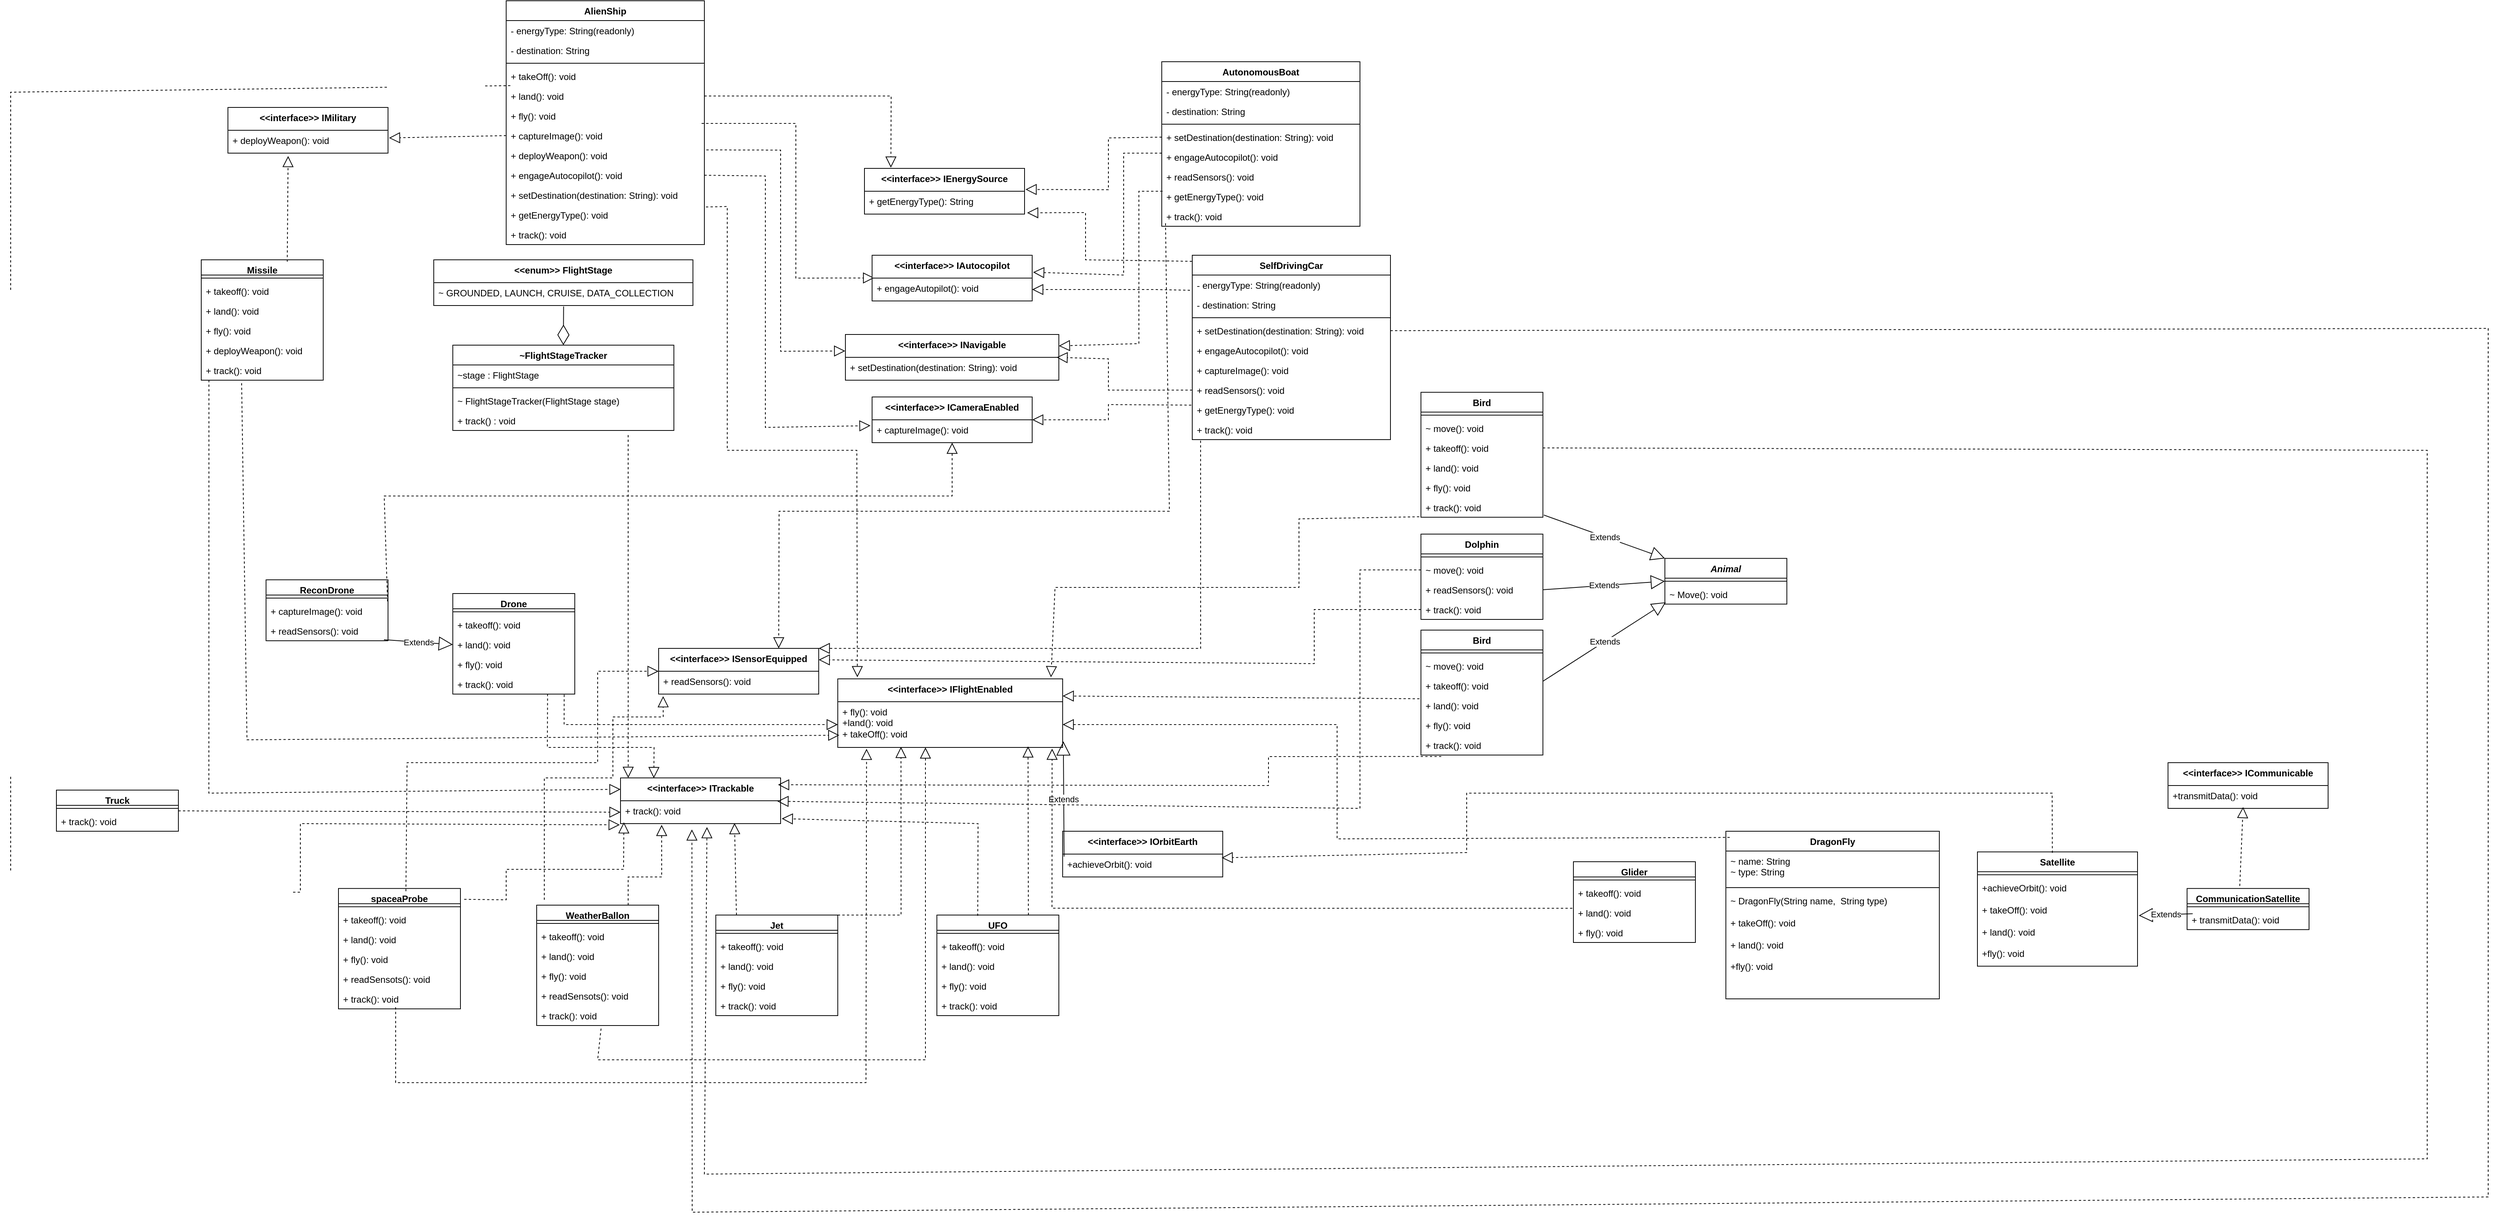 <mxfile version="28.1.2">
  <diagram name="Page-1" id="xnyz522swE5CdhJoXdKe">
    <mxGraphModel dx="4348" dy="2503" grid="1" gridSize="10" guides="1" tooltips="1" connect="1" arrows="1" fold="1" page="0" pageScale="1" pageWidth="850" pageHeight="1100" math="0" shadow="0">
      <root>
        <mxCell id="0" />
        <mxCell id="1" parent="0" />
        <mxCell id="EKk3G3_mN2QNT9s7CSLi-9" value="&lt;i&gt;Animal&lt;/i&gt;" style="swimlane;fontStyle=1;align=center;verticalAlign=top;childLayout=stackLayout;horizontal=1;startSize=26;horizontalStack=0;resizeParent=1;resizeParentMax=0;resizeLast=0;collapsible=1;marginBottom=0;whiteSpace=wrap;html=1;rounded=0;" parent="1" vertex="1">
          <mxGeometry x="1530" y="341.86" width="160" height="60" as="geometry" />
        </mxCell>
        <mxCell id="EKk3G3_mN2QNT9s7CSLi-11" value="" style="line;strokeWidth=1;fillColor=none;align=left;verticalAlign=middle;spacingTop=-1;spacingLeft=3;spacingRight=3;rotatable=0;labelPosition=right;points=[];portConstraint=eastwest;strokeColor=inherit;rounded=0;" parent="EKk3G3_mN2QNT9s7CSLi-9" vertex="1">
          <mxGeometry y="26" width="160" height="8" as="geometry" />
        </mxCell>
        <mxCell id="EKk3G3_mN2QNT9s7CSLi-12" value="~ Move(): void" style="text;strokeColor=none;fillColor=none;align=left;verticalAlign=top;spacingLeft=4;spacingRight=4;overflow=hidden;rotatable=0;points=[[0,0.5],[1,0.5]];portConstraint=eastwest;whiteSpace=wrap;html=1;rounded=0;" parent="EKk3G3_mN2QNT9s7CSLi-9" vertex="1">
          <mxGeometry y="34" width="160" height="26" as="geometry" />
        </mxCell>
        <mxCell id="EKk3G3_mN2QNT9s7CSLi-16" value="Bird" style="swimlane;fontStyle=1;align=center;verticalAlign=top;childLayout=stackLayout;horizontal=1;startSize=26;horizontalStack=0;resizeParent=1;resizeParentMax=0;resizeLast=0;collapsible=1;marginBottom=0;whiteSpace=wrap;html=1;rounded=0;" parent="1" vertex="1">
          <mxGeometry x="1210" y="436.0" width="160" height="164" as="geometry" />
        </mxCell>
        <mxCell id="EKk3G3_mN2QNT9s7CSLi-18" value="" style="line;strokeWidth=1;fillColor=none;align=left;verticalAlign=middle;spacingTop=-1;spacingLeft=3;spacingRight=3;rotatable=0;labelPosition=right;points=[];portConstraint=eastwest;strokeColor=inherit;rounded=0;" parent="EKk3G3_mN2QNT9s7CSLi-16" vertex="1">
          <mxGeometry y="26" width="160" height="8" as="geometry" />
        </mxCell>
        <mxCell id="EKk3G3_mN2QNT9s7CSLi-19" value="~ move(): void&lt;span style=&quot;white-space: pre;&quot;&gt;&#x9;&lt;/span&gt;" style="text;strokeColor=none;fillColor=none;align=left;verticalAlign=top;spacingLeft=4;spacingRight=4;overflow=hidden;rotatable=0;points=[[0,0.5],[1,0.5]];portConstraint=eastwest;whiteSpace=wrap;html=1;rounded=0;" parent="EKk3G3_mN2QNT9s7CSLi-16" vertex="1">
          <mxGeometry y="34" width="160" height="26" as="geometry" />
        </mxCell>
        <mxCell id="EKk3G3_mN2QNT9s7CSLi-21" value="+ takeoff(): void" style="text;strokeColor=none;fillColor=none;align=left;verticalAlign=top;spacingLeft=4;spacingRight=4;overflow=hidden;rotatable=0;points=[[0,0.5],[1,0.5]];portConstraint=eastwest;whiteSpace=wrap;html=1;rounded=0;" parent="EKk3G3_mN2QNT9s7CSLi-16" vertex="1">
          <mxGeometry y="60" width="160" height="26" as="geometry" />
        </mxCell>
        <mxCell id="EKk3G3_mN2QNT9s7CSLi-20" value="+ land(): void" style="text;strokeColor=none;fillColor=none;align=left;verticalAlign=top;spacingLeft=4;spacingRight=4;overflow=hidden;rotatable=0;points=[[0,0.5],[1,0.5]];portConstraint=eastwest;whiteSpace=wrap;html=1;rounded=0;" parent="EKk3G3_mN2QNT9s7CSLi-16" vertex="1">
          <mxGeometry y="86" width="160" height="26" as="geometry" />
        </mxCell>
        <mxCell id="EKk3G3_mN2QNT9s7CSLi-22" value="+ fly(): void" style="text;strokeColor=none;fillColor=none;align=left;verticalAlign=top;spacingLeft=4;spacingRight=4;overflow=hidden;rotatable=0;points=[[0,0.5],[1,0.5]];portConstraint=eastwest;whiteSpace=wrap;html=1;rounded=0;" parent="EKk3G3_mN2QNT9s7CSLi-16" vertex="1">
          <mxGeometry y="112" width="160" height="26" as="geometry" />
        </mxCell>
        <mxCell id="EKk3G3_mN2QNT9s7CSLi-23" value="+ track(): void" style="text;strokeColor=none;fillColor=none;align=left;verticalAlign=top;spacingLeft=4;spacingRight=4;overflow=hidden;rotatable=0;points=[[0,0.5],[1,0.5]];portConstraint=eastwest;whiteSpace=wrap;html=1;rounded=0;" parent="EKk3G3_mN2QNT9s7CSLi-16" vertex="1">
          <mxGeometry y="138" width="160" height="26" as="geometry" />
        </mxCell>
        <mxCell id="EKk3G3_mN2QNT9s7CSLi-24" value="Extends" style="endArrow=block;endSize=16;endFill=0;html=1;rounded=0;entryX=0.008;entryY=0.907;entryDx=0;entryDy=0;exitX=1.002;exitY=0.266;exitDx=0;exitDy=0;exitPerimeter=0;entryPerimeter=0;" parent="1" source="EKk3G3_mN2QNT9s7CSLi-21" target="EKk3G3_mN2QNT9s7CSLi-12" edge="1">
          <mxGeometry width="160" relative="1" as="geometry">
            <mxPoint x="1040" y="310" as="sourcePoint" />
            <mxPoint x="1200" y="310" as="targetPoint" />
          </mxGeometry>
        </mxCell>
        <mxCell id="EKk3G3_mN2QNT9s7CSLi-26" value="&amp;lt;&amp;lt;interface&amp;gt;&amp;gt; IFlightEnabled" style="swimlane;fontStyle=1;align=center;verticalAlign=top;childLayout=stackLayout;horizontal=1;startSize=30;horizontalStack=0;resizeParent=1;resizeParentMax=0;resizeLast=0;collapsible=1;marginBottom=0;whiteSpace=wrap;html=1;rounded=0;" parent="1" vertex="1">
          <mxGeometry x="445" y="500" width="295" height="90" as="geometry" />
        </mxCell>
        <mxCell id="EKk3G3_mN2QNT9s7CSLi-29" value="&lt;div&gt;+ fly(): void&lt;/div&gt;&lt;div&gt;+land(): void&lt;/div&gt;+ takeOff(): void&lt;div&gt;&lt;br&gt;&lt;/div&gt;&lt;div&gt;&lt;br&gt;&lt;/div&gt;" style="text;strokeColor=none;fillColor=none;align=left;verticalAlign=top;spacingLeft=4;spacingRight=4;overflow=hidden;rotatable=0;points=[[0,0.5],[1,0.5]];portConstraint=eastwest;whiteSpace=wrap;html=1;rounded=0;" parent="EKk3G3_mN2QNT9s7CSLi-26" vertex="1">
          <mxGeometry y="30" width="295" height="60" as="geometry" />
        </mxCell>
        <mxCell id="EKk3G3_mN2QNT9s7CSLi-30" value="" style="endArrow=block;dashed=1;endFill=0;endSize=12;html=1;rounded=0;exitX=-0.012;exitY=0.159;exitDx=0;exitDy=0;entryX=1;entryY=0.25;entryDx=0;entryDy=0;exitPerimeter=0;" parent="1" source="EKk3G3_mN2QNT9s7CSLi-20" edge="1" target="EKk3G3_mN2QNT9s7CSLi-26">
          <mxGeometry width="160" relative="1" as="geometry">
            <mxPoint x="540" y="219.86" as="sourcePoint" />
            <mxPoint x="600" y="272" as="targetPoint" />
          </mxGeometry>
        </mxCell>
        <mxCell id="EKk3G3_mN2QNT9s7CSLi-31" value="&amp;lt;&amp;lt;interface&amp;gt;&amp;gt; ITrackable" style="swimlane;fontStyle=1;align=center;verticalAlign=top;childLayout=stackLayout;horizontal=1;startSize=30;horizontalStack=0;resizeParent=1;resizeParentMax=0;resizeLast=0;collapsible=1;marginBottom=0;whiteSpace=wrap;html=1;rounded=0;" parent="1" vertex="1">
          <mxGeometry x="160" y="630" width="210" height="60" as="geometry" />
        </mxCell>
        <mxCell id="EKk3G3_mN2QNT9s7CSLi-32" value="&lt;div&gt;+ track(): void&lt;/div&gt;&lt;div&gt;&lt;br&gt;&lt;/div&gt;&lt;div&gt;&lt;br&gt;&lt;/div&gt;&lt;div&gt;&lt;br&gt;&lt;/div&gt;" style="text;strokeColor=none;fillColor=none;align=left;verticalAlign=top;spacingLeft=4;spacingRight=4;overflow=hidden;rotatable=0;points=[[0,0.5],[1,0.5]];portConstraint=eastwest;whiteSpace=wrap;html=1;rounded=0;" parent="EKk3G3_mN2QNT9s7CSLi-31" vertex="1">
          <mxGeometry y="30" width="210" height="30" as="geometry" />
        </mxCell>
        <mxCell id="EKk3G3_mN2QNT9s7CSLi-33" value="" style="endArrow=block;dashed=1;endFill=0;endSize=12;html=1;rounded=0;exitX=0.167;exitY=1.071;exitDx=0;exitDy=0;entryX=0.984;entryY=0.15;entryDx=0;entryDy=0;exitPerimeter=0;entryPerimeter=0;" parent="1" source="EKk3G3_mN2QNT9s7CSLi-23" target="EKk3G3_mN2QNT9s7CSLi-31" edge="1">
          <mxGeometry width="160" relative="1" as="geometry">
            <mxPoint x="600" y="259.86" as="sourcePoint" />
            <mxPoint x="631" y="345.86" as="targetPoint" />
            <Array as="points">
              <mxPoint x="1010" y="602" />
              <mxPoint x="1010" y="640" />
            </Array>
          </mxGeometry>
        </mxCell>
        <mxCell id="EKk3G3_mN2QNT9s7CSLi-35" value="Jet&lt;div&gt;&lt;br&gt;&lt;/div&gt;" style="swimlane;fontStyle=1;align=center;verticalAlign=top;childLayout=stackLayout;horizontal=1;startSize=20;horizontalStack=0;resizeParent=1;resizeParentMax=0;resizeLast=0;collapsible=1;marginBottom=0;whiteSpace=wrap;html=1;rounded=0;" parent="1" vertex="1">
          <mxGeometry x="285" y="810" width="160" height="132" as="geometry" />
        </mxCell>
        <mxCell id="EKk3G3_mN2QNT9s7CSLi-36" value="" style="line;strokeWidth=1;fillColor=none;align=left;verticalAlign=middle;spacingTop=-1;spacingLeft=3;spacingRight=3;rotatable=0;labelPosition=right;points=[];portConstraint=eastwest;strokeColor=inherit;rounded=0;" parent="EKk3G3_mN2QNT9s7CSLi-35" vertex="1">
          <mxGeometry y="20" width="160" height="8" as="geometry" />
        </mxCell>
        <mxCell id="EKk3G3_mN2QNT9s7CSLi-38" value="+ takeoff(): void" style="text;strokeColor=none;fillColor=none;align=left;verticalAlign=top;spacingLeft=4;spacingRight=4;overflow=hidden;rotatable=0;points=[[0,0.5],[1,0.5]];portConstraint=eastwest;whiteSpace=wrap;html=1;rounded=0;" parent="EKk3G3_mN2QNT9s7CSLi-35" vertex="1">
          <mxGeometry y="28" width="160" height="26" as="geometry" />
        </mxCell>
        <mxCell id="EKk3G3_mN2QNT9s7CSLi-39" value="+ land(): void" style="text;strokeColor=none;fillColor=none;align=left;verticalAlign=top;spacingLeft=4;spacingRight=4;overflow=hidden;rotatable=0;points=[[0,0.5],[1,0.5]];portConstraint=eastwest;whiteSpace=wrap;html=1;rounded=0;" parent="EKk3G3_mN2QNT9s7CSLi-35" vertex="1">
          <mxGeometry y="54" width="160" height="26" as="geometry" />
        </mxCell>
        <mxCell id="EKk3G3_mN2QNT9s7CSLi-40" value="+ fly(): void" style="text;strokeColor=none;fillColor=none;align=left;verticalAlign=top;spacingLeft=4;spacingRight=4;overflow=hidden;rotatable=0;points=[[0,0.5],[1,0.5]];portConstraint=eastwest;whiteSpace=wrap;html=1;rounded=0;" parent="EKk3G3_mN2QNT9s7CSLi-35" vertex="1">
          <mxGeometry y="80" width="160" height="26" as="geometry" />
        </mxCell>
        <mxCell id="EKk3G3_mN2QNT9s7CSLi-41" value="+ track(): void" style="text;strokeColor=none;fillColor=none;align=left;verticalAlign=top;spacingLeft=4;spacingRight=4;overflow=hidden;rotatable=0;points=[[0,0.5],[1,0.5]];portConstraint=eastwest;whiteSpace=wrap;html=1;rounded=0;" parent="EKk3G3_mN2QNT9s7CSLi-35" vertex="1">
          <mxGeometry y="106" width="160" height="26" as="geometry" />
        </mxCell>
        <mxCell id="EKk3G3_mN2QNT9s7CSLi-42" value="" style="endArrow=block;dashed=1;endFill=0;endSize=12;html=1;rounded=0;exitX=0.169;exitY=-0.001;exitDx=0;exitDy=0;entryX=0.712;entryY=0.975;entryDx=0;entryDy=0;entryPerimeter=0;exitPerimeter=0;" parent="1" source="EKk3G3_mN2QNT9s7CSLi-35" target="EKk3G3_mN2QNT9s7CSLi-32" edge="1">
          <mxGeometry width="160" relative="1" as="geometry">
            <mxPoint x="568" y="389.86" as="sourcePoint" />
            <mxPoint x="410" y="474.86" as="targetPoint" />
          </mxGeometry>
        </mxCell>
        <mxCell id="EKk3G3_mN2QNT9s7CSLi-43" value="" style="endArrow=block;dashed=1;endFill=0;endSize=12;html=1;rounded=0;entryX=0.281;entryY=0.988;entryDx=0;entryDy=0;entryPerimeter=0;exitX=1;exitY=0;exitDx=0;exitDy=0;" parent="1" source="EKk3G3_mN2QNT9s7CSLi-35" target="EKk3G3_mN2QNT9s7CSLi-29" edge="1">
          <mxGeometry width="160" relative="1" as="geometry">
            <mxPoint x="484" y="517.86" as="sourcePoint" />
            <mxPoint x="450" y="419.86" as="targetPoint" />
            <Array as="points">
              <mxPoint x="528" y="810" />
            </Array>
          </mxGeometry>
        </mxCell>
        <mxCell id="EKk3G3_mN2QNT9s7CSLi-51" value="DragonFly" style="swimlane;fontStyle=1;align=center;verticalAlign=top;childLayout=stackLayout;horizontal=1;startSize=26;horizontalStack=0;resizeParent=1;resizeParentMax=0;resizeLast=0;collapsible=1;marginBottom=0;whiteSpace=wrap;html=1;rounded=0;" parent="1" vertex="1">
          <mxGeometry x="1610" y="700" width="280" height="220" as="geometry" />
        </mxCell>
        <mxCell id="EKk3G3_mN2QNT9s7CSLi-52" value="~ name: String&lt;div&gt;~ type: String&lt;/div&gt;" style="text;strokeColor=none;fillColor=none;align=left;verticalAlign=top;spacingLeft=4;spacingRight=4;overflow=hidden;rotatable=0;points=[[0,0.5],[1,0.5]];portConstraint=eastwest;whiteSpace=wrap;html=1;rounded=0;" parent="EKk3G3_mN2QNT9s7CSLi-51" vertex="1">
          <mxGeometry y="26" width="280" height="44" as="geometry" />
        </mxCell>
        <mxCell id="EKk3G3_mN2QNT9s7CSLi-53" value="" style="line;strokeWidth=1;fillColor=none;align=left;verticalAlign=middle;spacingTop=-1;spacingLeft=3;spacingRight=3;rotatable=0;labelPosition=right;points=[];portConstraint=eastwest;strokeColor=inherit;rounded=0;" parent="EKk3G3_mN2QNT9s7CSLi-51" vertex="1">
          <mxGeometry y="70" width="280" height="8" as="geometry" />
        </mxCell>
        <mxCell id="EKk3G3_mN2QNT9s7CSLi-54" value="~ DragonFly(String name,&amp;nbsp; String type)&lt;div&gt;&lt;br&gt;&lt;/div&gt;&lt;div&gt;+ takeOff(): void&lt;/div&gt;&lt;div&gt;&lt;br&gt;&lt;/div&gt;&lt;div&gt;+ land(): void&lt;/div&gt;&lt;div&gt;&lt;br&gt;&lt;/div&gt;&lt;div&gt;+fly(): void&lt;/div&gt;" style="text;strokeColor=none;fillColor=none;align=left;verticalAlign=top;spacingLeft=4;spacingRight=4;overflow=hidden;rotatable=0;points=[[0,0.5],[1,0.5]];portConstraint=eastwest;whiteSpace=wrap;html=1;rounded=0;" parent="EKk3G3_mN2QNT9s7CSLi-51" vertex="1">
          <mxGeometry y="78" width="280" height="142" as="geometry" />
        </mxCell>
        <mxCell id="EKk3G3_mN2QNT9s7CSLi-55" value="" style="endArrow=block;dashed=1;endFill=0;endSize=12;html=1;rounded=0;entryX=1;entryY=0.5;entryDx=0;entryDy=0;exitX=0.018;exitY=0.037;exitDx=0;exitDy=0;exitPerimeter=0;" parent="1" source="EKk3G3_mN2QNT9s7CSLi-51" target="EKk3G3_mN2QNT9s7CSLi-29" edge="1">
          <mxGeometry width="160" relative="1" as="geometry">
            <mxPoint x="590" y="487.86" as="sourcePoint" />
            <mxPoint x="698" y="409.86" as="targetPoint" />
            <Array as="points">
              <mxPoint x="1100" y="710" />
              <mxPoint x="1100" y="560" />
            </Array>
          </mxGeometry>
        </mxCell>
        <mxCell id="EKk3G3_mN2QNT9s7CSLi-56" value="&amp;lt;&amp;lt;interface&amp;gt;&amp;gt; IOrbitEarth" style="swimlane;fontStyle=1;align=center;verticalAlign=top;childLayout=stackLayout;horizontal=1;startSize=30;horizontalStack=0;resizeParent=1;resizeParentMax=0;resizeLast=0;collapsible=1;marginBottom=0;whiteSpace=wrap;html=1;rounded=0;" parent="1" vertex="1">
          <mxGeometry x="740" y="700" width="210" height="60" as="geometry" />
        </mxCell>
        <mxCell id="EKk3G3_mN2QNT9s7CSLi-57" value="+achieveOrbit(): void" style="text;strokeColor=none;fillColor=none;align=left;verticalAlign=top;spacingLeft=4;spacingRight=4;overflow=hidden;rotatable=0;points=[[0,0.5],[1,0.5]];portConstraint=eastwest;whiteSpace=wrap;html=1;rounded=0;" parent="EKk3G3_mN2QNT9s7CSLi-56" vertex="1">
          <mxGeometry y="30" width="210" height="30" as="geometry" />
        </mxCell>
        <mxCell id="EKk3G3_mN2QNT9s7CSLi-58" value="Extends" style="endArrow=block;endSize=16;endFill=0;html=1;rounded=0;entryX=1.003;entryY=0.867;entryDx=0;entryDy=0;entryPerimeter=0;exitX=0.009;exitY=0.109;exitDx=0;exitDy=0;exitPerimeter=0;" parent="1" source="EKk3G3_mN2QNT9s7CSLi-57" target="EKk3G3_mN2QNT9s7CSLi-29" edge="1">
          <mxGeometry width="160" relative="1" as="geometry">
            <mxPoint x="760" y="275.86" as="sourcePoint" />
            <mxPoint x="763" y="159.86" as="targetPoint" />
          </mxGeometry>
        </mxCell>
        <mxCell id="EKk3G3_mN2QNT9s7CSLi-59" value="Satellite" style="swimlane;fontStyle=1;align=center;verticalAlign=top;childLayout=stackLayout;horizontal=1;startSize=26;horizontalStack=0;resizeParent=1;resizeParentMax=0;resizeLast=0;collapsible=1;marginBottom=0;whiteSpace=wrap;html=1;rounded=0;" parent="1" vertex="1">
          <mxGeometry x="1940" y="727.14" width="210" height="150" as="geometry" />
        </mxCell>
        <mxCell id="EKk3G3_mN2QNT9s7CSLi-61" value="" style="line;strokeWidth=1;fillColor=none;align=left;verticalAlign=middle;spacingTop=-1;spacingLeft=3;spacingRight=3;rotatable=0;labelPosition=right;points=[];portConstraint=eastwest;strokeColor=inherit;rounded=0;" parent="EKk3G3_mN2QNT9s7CSLi-59" vertex="1">
          <mxGeometry y="26" width="210" height="8" as="geometry" />
        </mxCell>
        <mxCell id="EKk3G3_mN2QNT9s7CSLi-62" value="+achieveOrbit(): void&lt;br&gt;&lt;div&gt;&lt;br&gt;&lt;/div&gt;&lt;div&gt;+ takeOff(): void&lt;/div&gt;&lt;div&gt;&lt;br&gt;&lt;/div&gt;&lt;div&gt;+ land(): void&lt;/div&gt;&lt;div&gt;&lt;br&gt;&lt;/div&gt;&lt;div&gt;+fly(): void&lt;/div&gt;" style="text;strokeColor=none;fillColor=none;align=left;verticalAlign=top;spacingLeft=4;spacingRight=4;overflow=hidden;rotatable=0;points=[[0,0.5],[1,0.5]];portConstraint=eastwest;whiteSpace=wrap;html=1;rounded=0;" parent="EKk3G3_mN2QNT9s7CSLi-59" vertex="1">
          <mxGeometry y="34" width="210" height="116" as="geometry" />
        </mxCell>
        <mxCell id="EKk3G3_mN2QNT9s7CSLi-63" value="" style="endArrow=block;dashed=1;endFill=0;endSize=12;html=1;rounded=0;entryX=0.993;entryY=0.163;entryDx=0;entryDy=0;entryPerimeter=0;exitX=0.468;exitY=0.008;exitDx=0;exitDy=0;exitPerimeter=0;" parent="1" source="EKk3G3_mN2QNT9s7CSLi-59" target="EKk3G3_mN2QNT9s7CSLi-57" edge="1">
          <mxGeometry width="160" relative="1" as="geometry">
            <mxPoint x="2024" y="789" as="sourcePoint" />
            <mxPoint x="1920" y="685" as="targetPoint" />
            <Array as="points">
              <mxPoint x="2038" y="650" />
              <mxPoint x="1270" y="650" />
              <mxPoint x="1270" y="728" />
            </Array>
          </mxGeometry>
        </mxCell>
        <mxCell id="EKk3G3_mN2QNT9s7CSLi-64" value="&amp;lt;&amp;lt;enum&amp;gt;&amp;gt; FlightStage" style="swimlane;fontStyle=1;align=center;verticalAlign=top;childLayout=stackLayout;horizontal=1;startSize=30;horizontalStack=0;resizeParent=1;resizeParentMax=0;resizeLast=0;collapsible=1;marginBottom=0;whiteSpace=wrap;html=1;rounded=0;" parent="1" vertex="1">
          <mxGeometry x="-85" y="-50.0" width="340" height="60" as="geometry" />
        </mxCell>
        <mxCell id="EKk3G3_mN2QNT9s7CSLi-65" value="~ GROUNDED, LAUNCH, CRUISE, DATA_COLLECTION" style="text;strokeColor=none;fillColor=none;align=left;verticalAlign=top;spacingLeft=4;spacingRight=4;overflow=hidden;rotatable=0;points=[[0,0.5],[1,0.5]];portConstraint=eastwest;whiteSpace=wrap;html=1;rounded=0;" parent="EKk3G3_mN2QNT9s7CSLi-64" vertex="1">
          <mxGeometry y="30" width="340" height="30" as="geometry" />
        </mxCell>
        <mxCell id="EKk3G3_mN2QNT9s7CSLi-66" value="&lt;div&gt;Truck&lt;/div&gt;" style="swimlane;fontStyle=1;align=center;verticalAlign=top;childLayout=stackLayout;horizontal=1;startSize=20;horizontalStack=0;resizeParent=1;resizeParentMax=0;resizeLast=0;collapsible=1;marginBottom=0;whiteSpace=wrap;html=1;rounded=0;" parent="1" vertex="1">
          <mxGeometry x="-580" y="646" width="160" height="54" as="geometry" />
        </mxCell>
        <mxCell id="EKk3G3_mN2QNT9s7CSLi-67" value="" style="line;strokeWidth=1;fillColor=none;align=left;verticalAlign=middle;spacingTop=-1;spacingLeft=3;spacingRight=3;rotatable=0;labelPosition=right;points=[];portConstraint=eastwest;strokeColor=inherit;rounded=0;" parent="EKk3G3_mN2QNT9s7CSLi-66" vertex="1">
          <mxGeometry y="20" width="160" height="8" as="geometry" />
        </mxCell>
        <mxCell id="EKk3G3_mN2QNT9s7CSLi-71" value="+ track(): void" style="text;strokeColor=none;fillColor=none;align=left;verticalAlign=top;spacingLeft=4;spacingRight=4;overflow=hidden;rotatable=0;points=[[0,0.5],[1,0.5]];portConstraint=eastwest;whiteSpace=wrap;html=1;rounded=0;" parent="EKk3G3_mN2QNT9s7CSLi-66" vertex="1">
          <mxGeometry y="28" width="160" height="26" as="geometry" />
        </mxCell>
        <mxCell id="EKk3G3_mN2QNT9s7CSLi-72" value="" style="endArrow=block;dashed=1;endFill=0;endSize=12;html=1;rounded=0;entryX=0;entryY=0.5;entryDx=0;entryDy=0;" parent="1" source="EKk3G3_mN2QNT9s7CSLi-66" target="EKk3G3_mN2QNT9s7CSLi-32" edge="1">
          <mxGeometry width="160" relative="1" as="geometry">
            <mxPoint x="194" y="517.86" as="sourcePoint" />
            <mxPoint x="170" y="419.86" as="targetPoint" />
          </mxGeometry>
        </mxCell>
        <mxCell id="EKk3G3_mN2QNT9s7CSLi-73" value="~FlightStageTracker" style="swimlane;fontStyle=1;align=center;verticalAlign=top;childLayout=stackLayout;horizontal=1;startSize=26;horizontalStack=0;resizeParent=1;resizeParentMax=0;resizeLast=0;collapsible=1;marginBottom=0;whiteSpace=wrap;html=1;rounded=0;" parent="1" vertex="1">
          <mxGeometry x="-60" y="62" width="290" height="112" as="geometry" />
        </mxCell>
        <mxCell id="EKk3G3_mN2QNT9s7CSLi-74" value="~stage : FlightStage" style="text;strokeColor=none;fillColor=none;align=left;verticalAlign=top;spacingLeft=4;spacingRight=4;overflow=hidden;rotatable=0;points=[[0,0.5],[1,0.5]];portConstraint=eastwest;whiteSpace=wrap;html=1;rounded=0;" parent="EKk3G3_mN2QNT9s7CSLi-73" vertex="1">
          <mxGeometry y="26" width="290" height="26" as="geometry" />
        </mxCell>
        <mxCell id="EKk3G3_mN2QNT9s7CSLi-75" value="" style="line;strokeWidth=1;fillColor=none;align=left;verticalAlign=middle;spacingTop=-1;spacingLeft=3;spacingRight=3;rotatable=0;labelPosition=right;points=[];portConstraint=eastwest;strokeColor=inherit;rounded=0;" parent="EKk3G3_mN2QNT9s7CSLi-73" vertex="1">
          <mxGeometry y="52" width="290" height="8" as="geometry" />
        </mxCell>
        <mxCell id="EKk3G3_mN2QNT9s7CSLi-76" value="~ FlightStageTracker(FlightStage stage)" style="text;strokeColor=none;fillColor=none;align=left;verticalAlign=top;spacingLeft=4;spacingRight=4;overflow=hidden;rotatable=0;points=[[0,0.5],[1,0.5]];portConstraint=eastwest;whiteSpace=wrap;html=1;rounded=0;" parent="EKk3G3_mN2QNT9s7CSLi-73" vertex="1">
          <mxGeometry y="60" width="290" height="26" as="geometry" />
        </mxCell>
        <mxCell id="EKk3G3_mN2QNT9s7CSLi-77" value="+ track() : void" style="text;strokeColor=none;fillColor=none;align=left;verticalAlign=top;spacingLeft=4;spacingRight=4;overflow=hidden;rotatable=0;points=[[0,0.5],[1,0.5]];portConstraint=eastwest;whiteSpace=wrap;html=1;rounded=0;" parent="EKk3G3_mN2QNT9s7CSLi-73" vertex="1">
          <mxGeometry y="86" width="290" height="26" as="geometry" />
        </mxCell>
        <mxCell id="EKk3G3_mN2QNT9s7CSLi-78" value="" style="endArrow=block;dashed=1;endFill=0;endSize=12;html=1;rounded=0;entryX=0.048;entryY=0;entryDx=0;entryDy=0;entryPerimeter=0;" parent="1" target="EKk3G3_mN2QNT9s7CSLi-31" edge="1">
          <mxGeometry width="160" relative="1" as="geometry">
            <mxPoint x="170" y="180" as="sourcePoint" />
            <mxPoint x="405" y="349.86" as="targetPoint" />
            <Array as="points">
              <mxPoint x="170" y="410" />
            </Array>
          </mxGeometry>
        </mxCell>
        <mxCell id="EKk3G3_mN2QNT9s7CSLi-79" value="" style="endArrow=diamondThin;endFill=0;endSize=24;html=1;rounded=0;exitX=0.501;exitY=1.04;exitDx=0;exitDy=0;exitPerimeter=0;entryX=0.5;entryY=0;entryDx=0;entryDy=0;" parent="1" source="EKk3G3_mN2QNT9s7CSLi-65" target="EKk3G3_mN2QNT9s7CSLi-73" edge="1">
          <mxGeometry width="160" relative="1" as="geometry">
            <mxPoint x="-185" y="193.72" as="sourcePoint" />
            <mxPoint x="-25" y="193.72" as="targetPoint" />
          </mxGeometry>
        </mxCell>
        <mxCell id="JYYuK02kFJKNx9GsLMC--10" value="Extends" style="endArrow=block;endSize=16;endFill=0;html=1;rounded=0;entryX=0;entryY=0.5;entryDx=0;entryDy=0;exitX=1;exitY=0.5;exitDx=0;exitDy=0;" edge="1" parent="1" source="JYYuK02kFJKNx9GsLMC--6" target="EKk3G3_mN2QNT9s7CSLi-9">
          <mxGeometry width="160" relative="1" as="geometry">
            <mxPoint x="1130" y="400.0" as="sourcePoint" />
            <mxPoint x="1133" y="360.0" as="targetPoint" />
          </mxGeometry>
        </mxCell>
        <mxCell id="JYYuK02kFJKNx9GsLMC--16" value="Extends" style="endArrow=block;endSize=16;endFill=0;html=1;rounded=0;entryX=0;entryY=0;entryDx=0;entryDy=0;exitX=1.008;exitY=0.891;exitDx=0;exitDy=0;exitPerimeter=0;" edge="1" parent="1" source="JYYuK02kFJKNx9GsLMC--23" target="EKk3G3_mN2QNT9s7CSLi-9">
          <mxGeometry width="160" relative="1" as="geometry">
            <mxPoint x="885" y="355.86" as="sourcePoint" />
            <mxPoint x="1113" y="370.14" as="targetPoint" />
          </mxGeometry>
        </mxCell>
        <mxCell id="JYYuK02kFJKNx9GsLMC--24" value="" style="endArrow=block;dashed=1;endFill=0;endSize=12;html=1;rounded=0;exitX=-0.014;exitY=0.977;exitDx=0;exitDy=0;exitPerimeter=0;entryX=0.948;entryY=-0.023;entryDx=0;entryDy=0;entryPerimeter=0;" edge="1" parent="1" source="JYYuK02kFJKNx9GsLMC--23" target="EKk3G3_mN2QNT9s7CSLi-26">
          <mxGeometry width="160" relative="1" as="geometry">
            <mxPoint x="620" y="280" as="sourcePoint" />
            <mxPoint x="641" y="321.86" as="targetPoint" />
            <Array as="points">
              <mxPoint x="1050" y="290" />
              <mxPoint x="1050" y="380" />
              <mxPoint x="730" y="380" />
            </Array>
          </mxGeometry>
        </mxCell>
        <mxCell id="JYYuK02kFJKNx9GsLMC--17" value="Bird" style="swimlane;fontStyle=1;align=center;verticalAlign=top;childLayout=stackLayout;horizontal=1;startSize=26;horizontalStack=0;resizeParent=1;resizeParentMax=0;resizeLast=0;collapsible=1;marginBottom=0;whiteSpace=wrap;html=1;rounded=0;" vertex="1" parent="1">
          <mxGeometry x="1210" y="123.86" width="160" height="164" as="geometry" />
        </mxCell>
        <mxCell id="JYYuK02kFJKNx9GsLMC--18" value="" style="line;strokeWidth=1;fillColor=none;align=left;verticalAlign=middle;spacingTop=-1;spacingLeft=3;spacingRight=3;rotatable=0;labelPosition=right;points=[];portConstraint=eastwest;strokeColor=inherit;rounded=0;" vertex="1" parent="JYYuK02kFJKNx9GsLMC--17">
          <mxGeometry y="26" width="160" height="8" as="geometry" />
        </mxCell>
        <mxCell id="JYYuK02kFJKNx9GsLMC--19" value="~ move(): void&lt;span style=&quot;white-space: pre;&quot;&gt;&#x9;&lt;/span&gt;" style="text;strokeColor=none;fillColor=none;align=left;verticalAlign=top;spacingLeft=4;spacingRight=4;overflow=hidden;rotatable=0;points=[[0,0.5],[1,0.5]];portConstraint=eastwest;whiteSpace=wrap;html=1;rounded=0;" vertex="1" parent="JYYuK02kFJKNx9GsLMC--17">
          <mxGeometry y="34" width="160" height="26" as="geometry" />
        </mxCell>
        <mxCell id="JYYuK02kFJKNx9GsLMC--20" value="+ takeoff(): void" style="text;strokeColor=none;fillColor=none;align=left;verticalAlign=top;spacingLeft=4;spacingRight=4;overflow=hidden;rotatable=0;points=[[0,0.5],[1,0.5]];portConstraint=eastwest;whiteSpace=wrap;html=1;rounded=0;" vertex="1" parent="JYYuK02kFJKNx9GsLMC--17">
          <mxGeometry y="60" width="160" height="26" as="geometry" />
        </mxCell>
        <mxCell id="JYYuK02kFJKNx9GsLMC--21" value="+ land(): void" style="text;strokeColor=none;fillColor=none;align=left;verticalAlign=top;spacingLeft=4;spacingRight=4;overflow=hidden;rotatable=0;points=[[0,0.5],[1,0.5]];portConstraint=eastwest;whiteSpace=wrap;html=1;rounded=0;" vertex="1" parent="JYYuK02kFJKNx9GsLMC--17">
          <mxGeometry y="86" width="160" height="26" as="geometry" />
        </mxCell>
        <mxCell id="JYYuK02kFJKNx9GsLMC--22" value="+ fly(): void" style="text;strokeColor=none;fillColor=none;align=left;verticalAlign=top;spacingLeft=4;spacingRight=4;overflow=hidden;rotatable=0;points=[[0,0.5],[1,0.5]];portConstraint=eastwest;whiteSpace=wrap;html=1;rounded=0;" vertex="1" parent="JYYuK02kFJKNx9GsLMC--17">
          <mxGeometry y="112" width="160" height="26" as="geometry" />
        </mxCell>
        <mxCell id="JYYuK02kFJKNx9GsLMC--23" value="+ track(): void" style="text;strokeColor=none;fillColor=none;align=left;verticalAlign=top;spacingLeft=4;spacingRight=4;overflow=hidden;rotatable=0;points=[[0,0.5],[1,0.5]];portConstraint=eastwest;whiteSpace=wrap;html=1;rounded=0;" vertex="1" parent="JYYuK02kFJKNx9GsLMC--17">
          <mxGeometry y="138" width="160" height="26" as="geometry" />
        </mxCell>
        <mxCell id="JYYuK02kFJKNx9GsLMC--25" value="" style="endArrow=block;dashed=1;endFill=0;endSize=12;html=1;rounded=0;entryX=0.54;entryY=1.151;entryDx=0;entryDy=0;entryPerimeter=0;exitX=1;exitY=0.5;exitDx=0;exitDy=0;" edge="1" parent="1" source="JYYuK02kFJKNx9GsLMC--20" target="EKk3G3_mN2QNT9s7CSLi-32">
          <mxGeometry width="160" relative="1" as="geometry">
            <mxPoint x="305" y="208" as="sourcePoint" />
            <mxPoint x="420" y="251" as="targetPoint" />
            <Array as="points">
              <mxPoint x="2530" y="200" />
              <mxPoint x="2530" y="1130" />
              <mxPoint x="270" y="1150" />
            </Array>
          </mxGeometry>
        </mxCell>
        <mxCell id="JYYuK02kFJKNx9GsLMC--26" value="&amp;lt;&amp;lt;interface&amp;gt;&amp;gt; ISensorEquipped" style="swimlane;fontStyle=1;align=center;verticalAlign=top;childLayout=stackLayout;horizontal=1;startSize=30;horizontalStack=0;resizeParent=1;resizeParentMax=0;resizeLast=0;collapsible=1;marginBottom=0;whiteSpace=wrap;html=1;rounded=0;" vertex="1" parent="1">
          <mxGeometry x="210" y="460" width="210" height="60" as="geometry" />
        </mxCell>
        <mxCell id="JYYuK02kFJKNx9GsLMC--27" value="&lt;div&gt;+ readSensors(): void&lt;/div&gt;&lt;div&gt;&lt;br&gt;&lt;/div&gt;&lt;div&gt;&lt;br&gt;&lt;/div&gt;&lt;div&gt;&lt;br&gt;&lt;/div&gt;" style="text;strokeColor=none;fillColor=none;align=left;verticalAlign=top;spacingLeft=4;spacingRight=4;overflow=hidden;rotatable=0;points=[[0,0.5],[1,0.5]];portConstraint=eastwest;whiteSpace=wrap;html=1;rounded=0;" vertex="1" parent="JYYuK02kFJKNx9GsLMC--26">
          <mxGeometry y="30" width="210" height="30" as="geometry" />
        </mxCell>
        <mxCell id="JYYuK02kFJKNx9GsLMC--28" value="" style="endArrow=block;dashed=1;endFill=0;endSize=12;html=1;rounded=0;exitX=0;exitY=0.5;exitDx=0;exitDy=0;entryX=1;entryY=0.25;entryDx=0;entryDy=0;" edge="1" parent="1" source="JYYuK02kFJKNx9GsLMC--9" target="JYYuK02kFJKNx9GsLMC--26">
          <mxGeometry width="160" relative="1" as="geometry">
            <mxPoint x="330" y="200" as="sourcePoint" />
            <mxPoint x="170" y="213" as="targetPoint" />
            <Array as="points">
              <mxPoint x="1070" y="409" />
              <mxPoint x="1070" y="480" />
            </Array>
          </mxGeometry>
        </mxCell>
        <mxCell id="JYYuK02kFJKNx9GsLMC--30" value="&lt;div&gt;CommunicationSatellite&lt;/div&gt;" style="swimlane;fontStyle=1;align=center;verticalAlign=top;childLayout=stackLayout;horizontal=1;startSize=20;horizontalStack=0;resizeParent=1;resizeParentMax=0;resizeLast=0;collapsible=1;marginBottom=0;whiteSpace=wrap;html=1;rounded=0;" vertex="1" parent="1">
          <mxGeometry x="2215" y="775.14" width="160" height="54" as="geometry" />
        </mxCell>
        <mxCell id="JYYuK02kFJKNx9GsLMC--31" value="" style="line;strokeWidth=1;fillColor=none;align=left;verticalAlign=middle;spacingTop=-1;spacingLeft=3;spacingRight=3;rotatable=0;labelPosition=right;points=[];portConstraint=eastwest;strokeColor=inherit;rounded=0;" vertex="1" parent="JYYuK02kFJKNx9GsLMC--30">
          <mxGeometry y="20" width="160" height="8" as="geometry" />
        </mxCell>
        <mxCell id="JYYuK02kFJKNx9GsLMC--32" value="+ transmitData(): void" style="text;strokeColor=none;fillColor=none;align=left;verticalAlign=top;spacingLeft=4;spacingRight=4;overflow=hidden;rotatable=0;points=[[0,0.5],[1,0.5]];portConstraint=eastwest;whiteSpace=wrap;html=1;rounded=0;" vertex="1" parent="JYYuK02kFJKNx9GsLMC--30">
          <mxGeometry y="28" width="160" height="26" as="geometry" />
        </mxCell>
        <mxCell id="JYYuK02kFJKNx9GsLMC--33" value="Extends" style="endArrow=block;endSize=16;endFill=0;html=1;rounded=0;entryX=1.007;entryY=0.427;entryDx=0;entryDy=0;entryPerimeter=0;exitX=0.046;exitY=0.198;exitDx=0;exitDy=0;exitPerimeter=0;" edge="1" parent="1" source="JYYuK02kFJKNx9GsLMC--32" target="EKk3G3_mN2QNT9s7CSLi-62">
          <mxGeometry width="160" relative="1" as="geometry">
            <mxPoint x="2401" y="791.14" as="sourcePoint" />
            <mxPoint x="2250" y="715.14" as="targetPoint" />
          </mxGeometry>
        </mxCell>
        <mxCell id="JYYuK02kFJKNx9GsLMC--34" value="&amp;lt;&amp;lt;interface&amp;gt;&amp;gt; ICommunicable" style="swimlane;fontStyle=1;align=center;verticalAlign=top;childLayout=stackLayout;horizontal=1;startSize=30;horizontalStack=0;resizeParent=1;resizeParentMax=0;resizeLast=0;collapsible=1;marginBottom=0;whiteSpace=wrap;html=1;rounded=0;" vertex="1" parent="1">
          <mxGeometry x="2190" y="610" width="210" height="60" as="geometry" />
        </mxCell>
        <mxCell id="JYYuK02kFJKNx9GsLMC--35" value="+transmitData(): void" style="text;strokeColor=none;fillColor=none;align=left;verticalAlign=top;spacingLeft=4;spacingRight=4;overflow=hidden;rotatable=0;points=[[0,0.5],[1,0.5]];portConstraint=eastwest;whiteSpace=wrap;html=1;rounded=0;" vertex="1" parent="JYYuK02kFJKNx9GsLMC--34">
          <mxGeometry y="30" width="210" height="30" as="geometry" />
        </mxCell>
        <mxCell id="JYYuK02kFJKNx9GsLMC--36" value="" style="endArrow=block;dashed=1;endFill=0;endSize=12;html=1;rounded=0;entryX=0.469;entryY=0.94;entryDx=0;entryDy=0;entryPerimeter=0;exitX=0.432;exitY=-0.061;exitDx=0;exitDy=0;exitPerimeter=0;" edge="1" parent="1" source="JYYuK02kFJKNx9GsLMC--30" target="JYYuK02kFJKNx9GsLMC--35">
          <mxGeometry width="160" relative="1" as="geometry">
            <mxPoint x="2155" y="699.14" as="sourcePoint" />
            <mxPoint x="2110" y="665.14" as="targetPoint" />
          </mxGeometry>
        </mxCell>
        <mxCell id="JYYuK02kFJKNx9GsLMC--44" value="" style="endArrow=block;dashed=1;endFill=0;endSize=12;html=1;rounded=0;entryX=0.953;entryY=1.027;entryDx=0;entryDy=0;entryPerimeter=0;exitX=-0.009;exitY=0.276;exitDx=0;exitDy=0;exitPerimeter=0;" edge="1" parent="1" source="JYYuK02kFJKNx9GsLMC--41" target="EKk3G3_mN2QNT9s7CSLi-29">
          <mxGeometry width="160" relative="1" as="geometry">
            <mxPoint x="530" y="680" as="sourcePoint" />
            <mxPoint x="488" y="380" as="targetPoint" />
            <Array as="points">
              <mxPoint x="726" y="801" />
            </Array>
          </mxGeometry>
        </mxCell>
        <mxCell id="JYYuK02kFJKNx9GsLMC--38" value="&lt;div&gt;Glider&lt;/div&gt;" style="swimlane;fontStyle=1;align=center;verticalAlign=top;childLayout=stackLayout;horizontal=1;startSize=20;horizontalStack=0;resizeParent=1;resizeParentMax=0;resizeLast=0;collapsible=1;marginBottom=0;whiteSpace=wrap;html=1;rounded=0;" vertex="1" parent="1">
          <mxGeometry x="1410" y="740" width="160" height="106" as="geometry" />
        </mxCell>
        <mxCell id="JYYuK02kFJKNx9GsLMC--39" value="" style="line;strokeWidth=1;fillColor=none;align=left;verticalAlign=middle;spacingTop=-1;spacingLeft=3;spacingRight=3;rotatable=0;labelPosition=right;points=[];portConstraint=eastwest;strokeColor=inherit;rounded=0;" vertex="1" parent="JYYuK02kFJKNx9GsLMC--38">
          <mxGeometry y="20" width="160" height="8" as="geometry" />
        </mxCell>
        <mxCell id="JYYuK02kFJKNx9GsLMC--40" value="+ takeoff(): void" style="text;strokeColor=none;fillColor=none;align=left;verticalAlign=top;spacingLeft=4;spacingRight=4;overflow=hidden;rotatable=0;points=[[0,0.5],[1,0.5]];portConstraint=eastwest;whiteSpace=wrap;html=1;rounded=0;" vertex="1" parent="JYYuK02kFJKNx9GsLMC--38">
          <mxGeometry y="28" width="160" height="26" as="geometry" />
        </mxCell>
        <mxCell id="JYYuK02kFJKNx9GsLMC--41" value="+ land(): void" style="text;strokeColor=none;fillColor=none;align=left;verticalAlign=top;spacingLeft=4;spacingRight=4;overflow=hidden;rotatable=0;points=[[0,0.5],[1,0.5]];portConstraint=eastwest;whiteSpace=wrap;html=1;rounded=0;" vertex="1" parent="JYYuK02kFJKNx9GsLMC--38">
          <mxGeometry y="54" width="160" height="26" as="geometry" />
        </mxCell>
        <mxCell id="JYYuK02kFJKNx9GsLMC--42" value="+ fly(): void" style="text;strokeColor=none;fillColor=none;align=left;verticalAlign=top;spacingLeft=4;spacingRight=4;overflow=hidden;rotatable=0;points=[[0,0.5],[1,0.5]];portConstraint=eastwest;whiteSpace=wrap;html=1;rounded=0;" vertex="1" parent="JYYuK02kFJKNx9GsLMC--38">
          <mxGeometry y="80" width="160" height="26" as="geometry" />
        </mxCell>
        <mxCell id="JYYuK02kFJKNx9GsLMC--46" value="&lt;div&gt;UFO&lt;/div&gt;" style="swimlane;fontStyle=1;align=center;verticalAlign=top;childLayout=stackLayout;horizontal=1;startSize=20;horizontalStack=0;resizeParent=1;resizeParentMax=0;resizeLast=0;collapsible=1;marginBottom=0;whiteSpace=wrap;html=1;rounded=0;" vertex="1" parent="1">
          <mxGeometry x="575" y="810" width="160" height="132" as="geometry" />
        </mxCell>
        <mxCell id="JYYuK02kFJKNx9GsLMC--47" value="" style="line;strokeWidth=1;fillColor=none;align=left;verticalAlign=middle;spacingTop=-1;spacingLeft=3;spacingRight=3;rotatable=0;labelPosition=right;points=[];portConstraint=eastwest;strokeColor=inherit;rounded=0;" vertex="1" parent="JYYuK02kFJKNx9GsLMC--46">
          <mxGeometry y="20" width="160" height="8" as="geometry" />
        </mxCell>
        <mxCell id="JYYuK02kFJKNx9GsLMC--48" value="+ takeoff(): void" style="text;strokeColor=none;fillColor=none;align=left;verticalAlign=top;spacingLeft=4;spacingRight=4;overflow=hidden;rotatable=0;points=[[0,0.5],[1,0.5]];portConstraint=eastwest;whiteSpace=wrap;html=1;rounded=0;" vertex="1" parent="JYYuK02kFJKNx9GsLMC--46">
          <mxGeometry y="28" width="160" height="26" as="geometry" />
        </mxCell>
        <mxCell id="JYYuK02kFJKNx9GsLMC--49" value="+ land(): void" style="text;strokeColor=none;fillColor=none;align=left;verticalAlign=top;spacingLeft=4;spacingRight=4;overflow=hidden;rotatable=0;points=[[0,0.5],[1,0.5]];portConstraint=eastwest;whiteSpace=wrap;html=1;rounded=0;" vertex="1" parent="JYYuK02kFJKNx9GsLMC--46">
          <mxGeometry y="54" width="160" height="26" as="geometry" />
        </mxCell>
        <mxCell id="JYYuK02kFJKNx9GsLMC--50" value="+ fly(): void" style="text;strokeColor=none;fillColor=none;align=left;verticalAlign=top;spacingLeft=4;spacingRight=4;overflow=hidden;rotatable=0;points=[[0,0.5],[1,0.5]];portConstraint=eastwest;whiteSpace=wrap;html=1;rounded=0;" vertex="1" parent="JYYuK02kFJKNx9GsLMC--46">
          <mxGeometry y="80" width="160" height="26" as="geometry" />
        </mxCell>
        <mxCell id="JYYuK02kFJKNx9GsLMC--51" value="+ track(): void" style="text;strokeColor=none;fillColor=none;align=left;verticalAlign=top;spacingLeft=4;spacingRight=4;overflow=hidden;rotatable=0;points=[[0,0.5],[1,0.5]];portConstraint=eastwest;whiteSpace=wrap;html=1;rounded=0;" vertex="1" parent="JYYuK02kFJKNx9GsLMC--46">
          <mxGeometry y="106" width="160" height="26" as="geometry" />
        </mxCell>
        <mxCell id="JYYuK02kFJKNx9GsLMC--52" value="" style="endArrow=block;dashed=1;endFill=0;endSize=12;html=1;rounded=0;exitX=0.335;exitY=0.008;exitDx=0;exitDy=0;entryX=1.007;entryY=0.782;entryDx=0;entryDy=0;entryPerimeter=0;exitPerimeter=0;" edge="1" parent="1" source="JYYuK02kFJKNx9GsLMC--46" target="EKk3G3_mN2QNT9s7CSLi-32">
          <mxGeometry width="160" relative="1" as="geometry">
            <mxPoint x="410" y="501" as="sourcePoint" />
            <mxPoint x="428" y="410" as="targetPoint" />
            <Array as="points">
              <mxPoint x="629" y="690" />
            </Array>
          </mxGeometry>
        </mxCell>
        <mxCell id="JYYuK02kFJKNx9GsLMC--53" value="" style="endArrow=block;dashed=1;endFill=0;endSize=12;html=1;rounded=0;entryX=0.846;entryY=0.977;entryDx=0;entryDy=0;entryPerimeter=0;exitX=0.75;exitY=0;exitDx=0;exitDy=0;" edge="1" parent="1" source="JYYuK02kFJKNx9GsLMC--46" target="EKk3G3_mN2QNT9s7CSLi-29">
          <mxGeometry width="160" relative="1" as="geometry">
            <mxPoint x="470" y="465" as="sourcePoint" />
            <mxPoint x="765" y="410" as="targetPoint" />
          </mxGeometry>
        </mxCell>
        <mxCell id="JYYuK02kFJKNx9GsLMC--56" value="Drone" style="swimlane;fontStyle=1;align=center;verticalAlign=top;childLayout=stackLayout;horizontal=1;startSize=20;horizontalStack=0;resizeParent=1;resizeParentMax=0;resizeLast=0;collapsible=1;marginBottom=0;whiteSpace=wrap;html=1;rounded=0;" vertex="1" parent="1">
          <mxGeometry x="-60" y="388" width="160" height="132" as="geometry" />
        </mxCell>
        <mxCell id="JYYuK02kFJKNx9GsLMC--57" value="" style="line;strokeWidth=1;fillColor=none;align=left;verticalAlign=middle;spacingTop=-1;spacingLeft=3;spacingRight=3;rotatable=0;labelPosition=right;points=[];portConstraint=eastwest;strokeColor=inherit;rounded=0;" vertex="1" parent="JYYuK02kFJKNx9GsLMC--56">
          <mxGeometry y="20" width="160" height="8" as="geometry" />
        </mxCell>
        <mxCell id="JYYuK02kFJKNx9GsLMC--58" value="+ takeoff(): void" style="text;strokeColor=none;fillColor=none;align=left;verticalAlign=top;spacingLeft=4;spacingRight=4;overflow=hidden;rotatable=0;points=[[0,0.5],[1,0.5]];portConstraint=eastwest;whiteSpace=wrap;html=1;rounded=0;" vertex="1" parent="JYYuK02kFJKNx9GsLMC--56">
          <mxGeometry y="28" width="160" height="26" as="geometry" />
        </mxCell>
        <mxCell id="JYYuK02kFJKNx9GsLMC--59" value="+ land(): void" style="text;strokeColor=none;fillColor=none;align=left;verticalAlign=top;spacingLeft=4;spacingRight=4;overflow=hidden;rotatable=0;points=[[0,0.5],[1,0.5]];portConstraint=eastwest;whiteSpace=wrap;html=1;rounded=0;" vertex="1" parent="JYYuK02kFJKNx9GsLMC--56">
          <mxGeometry y="54" width="160" height="26" as="geometry" />
        </mxCell>
        <mxCell id="JYYuK02kFJKNx9GsLMC--60" value="+ fly(): void" style="text;strokeColor=none;fillColor=none;align=left;verticalAlign=top;spacingLeft=4;spacingRight=4;overflow=hidden;rotatable=0;points=[[0,0.5],[1,0.5]];portConstraint=eastwest;whiteSpace=wrap;html=1;rounded=0;" vertex="1" parent="JYYuK02kFJKNx9GsLMC--56">
          <mxGeometry y="80" width="160" height="26" as="geometry" />
        </mxCell>
        <mxCell id="JYYuK02kFJKNx9GsLMC--61" value="+ track(): void" style="text;strokeColor=none;fillColor=none;align=left;verticalAlign=top;spacingLeft=4;spacingRight=4;overflow=hidden;rotatable=0;points=[[0,0.5],[1,0.5]];portConstraint=eastwest;whiteSpace=wrap;html=1;rounded=0;" vertex="1" parent="JYYuK02kFJKNx9GsLMC--56">
          <mxGeometry y="106" width="160" height="26" as="geometry" />
        </mxCell>
        <mxCell id="JYYuK02kFJKNx9GsLMC--62" value="" style="endArrow=block;dashed=1;endFill=0;endSize=12;html=1;rounded=0;exitX=0.777;exitY=0.992;exitDx=0;exitDy=0;entryX=0.208;entryY=0.006;entryDx=0;entryDy=0;exitPerimeter=0;entryPerimeter=0;" edge="1" parent="1" source="JYYuK02kFJKNx9GsLMC--61" target="EKk3G3_mN2QNT9s7CSLi-31">
          <mxGeometry width="160" relative="1" as="geometry">
            <mxPoint x="267" y="581" as="sourcePoint" />
            <mxPoint x="260" y="380" as="targetPoint" />
            <Array as="points">
              <mxPoint x="64" y="590" />
              <mxPoint x="204" y="590" />
            </Array>
          </mxGeometry>
        </mxCell>
        <mxCell id="JYYuK02kFJKNx9GsLMC--63" value="" style="endArrow=block;dashed=1;endFill=0;endSize=12;html=1;rounded=0;entryX=0;entryY=0.5;entryDx=0;entryDy=0;exitX=0.913;exitY=1.027;exitDx=0;exitDy=0;exitPerimeter=0;" edge="1" parent="1" source="JYYuK02kFJKNx9GsLMC--61" target="EKk3G3_mN2QNT9s7CSLi-29">
          <mxGeometry width="160" relative="1" as="geometry">
            <mxPoint x="150" y="430" as="sourcePoint" />
            <mxPoint x="290" y="410" as="targetPoint" />
            <Array as="points">
              <mxPoint x="86" y="560" />
            </Array>
          </mxGeometry>
        </mxCell>
        <mxCell id="JYYuK02kFJKNx9GsLMC--64" value="ReconDrone" style="swimlane;fontStyle=1;align=center;verticalAlign=top;childLayout=stackLayout;horizontal=1;startSize=20;horizontalStack=0;resizeParent=1;resizeParentMax=0;resizeLast=0;collapsible=1;marginBottom=0;whiteSpace=wrap;html=1;rounded=0;" vertex="1" parent="1">
          <mxGeometry x="-305" y="370" width="160" height="80" as="geometry" />
        </mxCell>
        <mxCell id="JYYuK02kFJKNx9GsLMC--65" value="" style="line;strokeWidth=1;fillColor=none;align=left;verticalAlign=middle;spacingTop=-1;spacingLeft=3;spacingRight=3;rotatable=0;labelPosition=right;points=[];portConstraint=eastwest;strokeColor=inherit;rounded=0;" vertex="1" parent="JYYuK02kFJKNx9GsLMC--64">
          <mxGeometry y="20" width="160" height="8" as="geometry" />
        </mxCell>
        <mxCell id="JYYuK02kFJKNx9GsLMC--68" value="+ captureImage(): void" style="text;strokeColor=none;fillColor=none;align=left;verticalAlign=top;spacingLeft=4;spacingRight=4;overflow=hidden;rotatable=0;points=[[0,0.5],[1,0.5]];portConstraint=eastwest;whiteSpace=wrap;html=1;rounded=0;" vertex="1" parent="JYYuK02kFJKNx9GsLMC--64">
          <mxGeometry y="28" width="160" height="26" as="geometry" />
        </mxCell>
        <mxCell id="JYYuK02kFJKNx9GsLMC--69" value="+ readSensors(): void" style="text;strokeColor=none;fillColor=none;align=left;verticalAlign=top;spacingLeft=4;spacingRight=4;overflow=hidden;rotatable=0;points=[[0,0.5],[1,0.5]];portConstraint=eastwest;whiteSpace=wrap;html=1;rounded=0;" vertex="1" parent="JYYuK02kFJKNx9GsLMC--64">
          <mxGeometry y="54" width="160" height="26" as="geometry" />
        </mxCell>
        <mxCell id="JYYuK02kFJKNx9GsLMC--71" value="" style="endArrow=block;dashed=1;endFill=0;endSize=12;html=1;rounded=0;exitX=0.996;exitY=0.008;exitDx=0;exitDy=0;exitPerimeter=0;" edge="1" parent="1" source="JYYuK02kFJKNx9GsLMC--68" target="JYYuK02kFJKNx9GsLMC--74">
          <mxGeometry width="160" relative="1" as="geometry">
            <mxPoint x="-130" y="462" as="sourcePoint" />
            <mxPoint x="220" y="380" as="targetPoint" />
            <Array as="points">
              <mxPoint x="-150" y="260" />
              <mxPoint x="595" y="260" />
            </Array>
          </mxGeometry>
        </mxCell>
        <mxCell id="JYYuK02kFJKNx9GsLMC--72" value="Extends" style="endArrow=block;endSize=16;endFill=0;html=1;rounded=0;entryX=0;entryY=0.5;entryDx=0;entryDy=0;exitX=0.966;exitY=0.946;exitDx=0;exitDy=0;exitPerimeter=0;" edge="1" parent="1" source="JYYuK02kFJKNx9GsLMC--69" target="JYYuK02kFJKNx9GsLMC--59">
          <mxGeometry width="160" relative="1" as="geometry">
            <mxPoint x="-80" y="480" as="sourcePoint" />
            <mxPoint x="-167" y="380" as="targetPoint" />
          </mxGeometry>
        </mxCell>
        <mxCell id="JYYuK02kFJKNx9GsLMC--73" value="&amp;lt;&amp;lt;interface&amp;gt;&amp;gt; ICameraEnabled" style="swimlane;fontStyle=1;align=center;verticalAlign=top;childLayout=stackLayout;horizontal=1;startSize=30;horizontalStack=0;resizeParent=1;resizeParentMax=0;resizeLast=0;collapsible=1;marginBottom=0;whiteSpace=wrap;html=1;rounded=0;" vertex="1" parent="1">
          <mxGeometry x="490" y="130" width="210" height="60" as="geometry" />
        </mxCell>
        <mxCell id="JYYuK02kFJKNx9GsLMC--74" value="&lt;div&gt;+ captureImage(): void&lt;/div&gt;&lt;div&gt;&lt;br&gt;&lt;/div&gt;&lt;div&gt;&lt;br&gt;&lt;/div&gt;&lt;div&gt;&lt;br&gt;&lt;/div&gt;" style="text;strokeColor=none;fillColor=none;align=left;verticalAlign=top;spacingLeft=4;spacingRight=4;overflow=hidden;rotatable=0;points=[[0,0.5],[1,0.5]];portConstraint=eastwest;whiteSpace=wrap;html=1;rounded=0;" vertex="1" parent="JYYuK02kFJKNx9GsLMC--73">
          <mxGeometry y="30" width="210" height="30" as="geometry" />
        </mxCell>
        <mxCell id="JYYuK02kFJKNx9GsLMC--76" value="AlienShip" style="swimlane;fontStyle=1;align=center;verticalAlign=top;childLayout=stackLayout;horizontal=1;startSize=26;horizontalStack=0;resizeParent=1;resizeParentMax=0;resizeLast=0;collapsible=1;marginBottom=0;whiteSpace=wrap;html=1;rounded=0;" vertex="1" parent="1">
          <mxGeometry x="10" y="-390" width="260" height="320" as="geometry" />
        </mxCell>
        <mxCell id="JYYuK02kFJKNx9GsLMC--77" value="- energyType: String(readonly)" style="text;strokeColor=none;fillColor=none;align=left;verticalAlign=top;spacingLeft=4;spacingRight=4;overflow=hidden;rotatable=0;points=[[0,0.5],[1,0.5]];portConstraint=eastwest;whiteSpace=wrap;html=1;rounded=0;" vertex="1" parent="JYYuK02kFJKNx9GsLMC--76">
          <mxGeometry y="26" width="260" height="26" as="geometry" />
        </mxCell>
        <mxCell id="JYYuK02kFJKNx9GsLMC--80" value="- destination: String" style="text;strokeColor=none;fillColor=none;align=left;verticalAlign=top;spacingLeft=4;spacingRight=4;overflow=hidden;rotatable=0;points=[[0,0.5],[1,0.5]];portConstraint=eastwest;whiteSpace=wrap;html=1;rounded=0;" vertex="1" parent="JYYuK02kFJKNx9GsLMC--76">
          <mxGeometry y="52" width="260" height="26" as="geometry" />
        </mxCell>
        <mxCell id="JYYuK02kFJKNx9GsLMC--78" value="" style="line;strokeWidth=1;fillColor=none;align=left;verticalAlign=middle;spacingTop=-1;spacingLeft=3;spacingRight=3;rotatable=0;labelPosition=right;points=[];portConstraint=eastwest;strokeColor=inherit;rounded=0;" vertex="1" parent="JYYuK02kFJKNx9GsLMC--76">
          <mxGeometry y="78" width="260" height="8" as="geometry" />
        </mxCell>
        <mxCell id="JYYuK02kFJKNx9GsLMC--79" value="+ takeOff(): void" style="text;strokeColor=none;fillColor=none;align=left;verticalAlign=top;spacingLeft=4;spacingRight=4;overflow=hidden;rotatable=0;points=[[0,0.5],[1,0.5]];portConstraint=eastwest;whiteSpace=wrap;html=1;rounded=0;" vertex="1" parent="JYYuK02kFJKNx9GsLMC--76">
          <mxGeometry y="86" width="260" height="26" as="geometry" />
        </mxCell>
        <mxCell id="JYYuK02kFJKNx9GsLMC--81" value="+ land(): void" style="text;strokeColor=none;fillColor=none;align=left;verticalAlign=top;spacingLeft=4;spacingRight=4;overflow=hidden;rotatable=0;points=[[0,0.5],[1,0.5]];portConstraint=eastwest;whiteSpace=wrap;html=1;rounded=0;" vertex="1" parent="JYYuK02kFJKNx9GsLMC--76">
          <mxGeometry y="112" width="260" height="26" as="geometry" />
        </mxCell>
        <mxCell id="JYYuK02kFJKNx9GsLMC--82" value="+ fly(): void" style="text;strokeColor=none;fillColor=none;align=left;verticalAlign=top;spacingLeft=4;spacingRight=4;overflow=hidden;rotatable=0;points=[[0,0.5],[1,0.5]];portConstraint=eastwest;whiteSpace=wrap;html=1;rounded=0;" vertex="1" parent="JYYuK02kFJKNx9GsLMC--76">
          <mxGeometry y="138" width="260" height="26" as="geometry" />
        </mxCell>
        <mxCell id="JYYuK02kFJKNx9GsLMC--83" value="+ captureImage(): void" style="text;strokeColor=none;fillColor=none;align=left;verticalAlign=top;spacingLeft=4;spacingRight=4;overflow=hidden;rotatable=0;points=[[0,0.5],[1,0.5]];portConstraint=eastwest;whiteSpace=wrap;html=1;rounded=0;" vertex="1" parent="JYYuK02kFJKNx9GsLMC--76">
          <mxGeometry y="164" width="260" height="26" as="geometry" />
        </mxCell>
        <mxCell id="JYYuK02kFJKNx9GsLMC--84" value="+ deployWeapon(): void" style="text;strokeColor=none;fillColor=none;align=left;verticalAlign=top;spacingLeft=4;spacingRight=4;overflow=hidden;rotatable=0;points=[[0,0.5],[1,0.5]];portConstraint=eastwest;whiteSpace=wrap;html=1;rounded=0;" vertex="1" parent="JYYuK02kFJKNx9GsLMC--76">
          <mxGeometry y="190" width="260" height="26" as="geometry" />
        </mxCell>
        <mxCell id="JYYuK02kFJKNx9GsLMC--85" value="+ engageAutocopilot(): void" style="text;strokeColor=none;fillColor=none;align=left;verticalAlign=top;spacingLeft=4;spacingRight=4;overflow=hidden;rotatable=0;points=[[0,0.5],[1,0.5]];portConstraint=eastwest;whiteSpace=wrap;html=1;rounded=0;" vertex="1" parent="JYYuK02kFJKNx9GsLMC--76">
          <mxGeometry y="216" width="260" height="26" as="geometry" />
        </mxCell>
        <mxCell id="JYYuK02kFJKNx9GsLMC--86" value="+ setDestination(destination: String): void" style="text;strokeColor=none;fillColor=none;align=left;verticalAlign=top;spacingLeft=4;spacingRight=4;overflow=hidden;rotatable=0;points=[[0,0.5],[1,0.5]];portConstraint=eastwest;whiteSpace=wrap;html=1;rounded=0;" vertex="1" parent="JYYuK02kFJKNx9GsLMC--76">
          <mxGeometry y="242" width="260" height="26" as="geometry" />
        </mxCell>
        <mxCell id="JYYuK02kFJKNx9GsLMC--87" value="+ getEnergyType(): void" style="text;strokeColor=none;fillColor=none;align=left;verticalAlign=top;spacingLeft=4;spacingRight=4;overflow=hidden;rotatable=0;points=[[0,0.5],[1,0.5]];portConstraint=eastwest;whiteSpace=wrap;html=1;rounded=0;" vertex="1" parent="JYYuK02kFJKNx9GsLMC--76">
          <mxGeometry y="268" width="260" height="26" as="geometry" />
        </mxCell>
        <mxCell id="JYYuK02kFJKNx9GsLMC--88" value="+ track(): void" style="text;strokeColor=none;fillColor=none;align=left;verticalAlign=top;spacingLeft=4;spacingRight=4;overflow=hidden;rotatable=0;points=[[0,0.5],[1,0.5]];portConstraint=eastwest;whiteSpace=wrap;html=1;rounded=0;" vertex="1" parent="JYYuK02kFJKNx9GsLMC--76">
          <mxGeometry y="294" width="260" height="26" as="geometry" />
        </mxCell>
        <mxCell id="JYYuK02kFJKNx9GsLMC--89" value="" style="endArrow=block;dashed=1;endFill=0;endSize=12;html=1;rounded=0;entryX=-0.005;entryY=1.054;entryDx=0;entryDy=0;entryPerimeter=0;exitX=0.021;exitY=-0.024;exitDx=0;exitDy=0;exitPerimeter=0;" edge="1" parent="1" source="JYYuK02kFJKNx9GsLMC--81" target="EKk3G3_mN2QNT9s7CSLi-32">
          <mxGeometry width="160" relative="1" as="geometry">
            <mxPoint x="320" y="220" as="sourcePoint" />
            <mxPoint x="326" y="282" as="targetPoint" />
            <Array as="points">
              <mxPoint x="-640" y="-270" />
              <mxPoint x="-640" y="780" />
              <mxPoint x="-260" y="780" />
              <mxPoint x="-260" y="690" />
            </Array>
          </mxGeometry>
        </mxCell>
        <mxCell id="JYYuK02kFJKNx9GsLMC--90" value="" style="endArrow=block;dashed=1;endFill=0;endSize=12;html=1;rounded=0;entryX=0.087;entryY=-0.024;entryDx=0;entryDy=0;exitX=1.008;exitY=0.103;exitDx=0;exitDy=0;exitPerimeter=0;entryPerimeter=0;" edge="1" parent="1" source="JYYuK02kFJKNx9GsLMC--87" target="EKk3G3_mN2QNT9s7CSLi-26">
          <mxGeometry width="160" relative="1" as="geometry">
            <mxPoint x="280" y="-10" as="sourcePoint" />
            <mxPoint x="297" y="301" as="targetPoint" />
            <Array as="points">
              <mxPoint x="300" y="-120" />
              <mxPoint x="300" y="200" />
              <mxPoint x="470" y="200" />
            </Array>
          </mxGeometry>
        </mxCell>
        <mxCell id="JYYuK02kFJKNx9GsLMC--91" value="&amp;lt;&amp;lt;interface&amp;gt;&amp;gt; IEnergySource" style="swimlane;fontStyle=1;align=center;verticalAlign=top;childLayout=stackLayout;horizontal=1;startSize=30;horizontalStack=0;resizeParent=1;resizeParentMax=0;resizeLast=0;collapsible=1;marginBottom=0;whiteSpace=wrap;html=1;rounded=0;" vertex="1" parent="1">
          <mxGeometry x="480" y="-170" width="210" height="60" as="geometry" />
        </mxCell>
        <mxCell id="JYYuK02kFJKNx9GsLMC--92" value="&lt;div&gt;+ getEnergyType(): String&lt;/div&gt;&lt;div&gt;&lt;br&gt;&lt;/div&gt;&lt;div&gt;&lt;br&gt;&lt;/div&gt;&lt;div&gt;&lt;br&gt;&lt;/div&gt;" style="text;strokeColor=none;fillColor=none;align=left;verticalAlign=top;spacingLeft=4;spacingRight=4;overflow=hidden;rotatable=0;points=[[0,0.5],[1,0.5]];portConstraint=eastwest;whiteSpace=wrap;html=1;rounded=0;" vertex="1" parent="JYYuK02kFJKNx9GsLMC--91">
          <mxGeometry y="30" width="210" height="30" as="geometry" />
        </mxCell>
        <mxCell id="JYYuK02kFJKNx9GsLMC--95" value="" style="endArrow=block;dashed=1;endFill=0;endSize=12;html=1;rounded=0;exitX=1;exitY=0.5;exitDx=0;exitDy=0;entryX=0.165;entryY=-0.017;entryDx=0;entryDy=0;entryPerimeter=0;" edge="1" parent="1" source="JYYuK02kFJKNx9GsLMC--81" target="JYYuK02kFJKNx9GsLMC--91">
          <mxGeometry width="160" relative="1" as="geometry">
            <mxPoint x="380" y="-210" as="sourcePoint" />
            <mxPoint x="436" y="-162" as="targetPoint" />
            <Array as="points">
              <mxPoint x="515" y="-265" />
            </Array>
          </mxGeometry>
        </mxCell>
        <mxCell id="JYYuK02kFJKNx9GsLMC--98" value="" style="endArrow=block;dashed=1;endFill=0;endSize=12;html=1;rounded=0;exitX=0.986;exitY=-0.116;exitDx=0;exitDy=0;entryX=0.013;entryY=-0.007;entryDx=0;entryDy=0;entryPerimeter=0;exitPerimeter=0;" edge="1" parent="1" source="JYYuK02kFJKNx9GsLMC--83" target="JYYuK02kFJKNx9GsLMC--97">
          <mxGeometry width="160" relative="1" as="geometry">
            <mxPoint x="410" y="-162" as="sourcePoint" />
            <mxPoint x="510" y="-250" as="targetPoint" />
            <Array as="points">
              <mxPoint x="390" y="-229" />
              <mxPoint x="390" y="-26" />
            </Array>
          </mxGeometry>
        </mxCell>
        <mxCell id="JYYuK02kFJKNx9GsLMC--99" value="&amp;lt;&amp;lt;interface&amp;gt;&amp;gt; INavigable" style="swimlane;fontStyle=1;align=center;verticalAlign=top;childLayout=stackLayout;horizontal=1;startSize=30;horizontalStack=0;resizeParent=1;resizeParentMax=0;resizeLast=0;collapsible=1;marginBottom=0;whiteSpace=wrap;html=1;rounded=0;" vertex="1" parent="1">
          <mxGeometry x="455" y="48" width="280" height="60" as="geometry" />
        </mxCell>
        <mxCell id="JYYuK02kFJKNx9GsLMC--100" value="&lt;div&gt;+ setDestination(destination: String): void&lt;/div&gt;&lt;div&gt;&lt;br&gt;&lt;/div&gt;&lt;div&gt;&lt;br&gt;&lt;/div&gt;&lt;div&gt;&lt;br&gt;&lt;/div&gt;" style="text;strokeColor=none;fillColor=none;align=left;verticalAlign=top;spacingLeft=4;spacingRight=4;overflow=hidden;rotatable=0;points=[[0,0.5],[1,0.5]];portConstraint=eastwest;whiteSpace=wrap;html=1;rounded=0;" vertex="1" parent="JYYuK02kFJKNx9GsLMC--99">
          <mxGeometry y="30" width="280" height="30" as="geometry" />
        </mxCell>
        <mxCell id="JYYuK02kFJKNx9GsLMC--101" value="" style="endArrow=block;dashed=1;endFill=0;endSize=12;html=1;rounded=0;exitX=1.01;exitY=0.22;exitDx=0;exitDy=0;entryX=-0.001;entryY=0.361;entryDx=0;entryDy=0;entryPerimeter=0;exitPerimeter=0;" edge="1" parent="1" source="JYYuK02kFJKNx9GsLMC--84" target="JYYuK02kFJKNx9GsLMC--99">
          <mxGeometry width="160" relative="1" as="geometry">
            <mxPoint x="440" y="-139" as="sourcePoint" />
            <mxPoint x="547" y="-180" as="targetPoint" />
            <Array as="points">
              <mxPoint x="370" y="-194" />
              <mxPoint x="370" y="70" />
            </Array>
          </mxGeometry>
        </mxCell>
        <mxCell id="JYYuK02kFJKNx9GsLMC--102" value="" style="endArrow=block;dashed=1;endFill=0;endSize=12;html=1;rounded=0;exitX=1;exitY=0.5;exitDx=0;exitDy=0;entryX=-0.01;entryY=0.256;entryDx=0;entryDy=0;entryPerimeter=0;" edge="1" parent="1" source="JYYuK02kFJKNx9GsLMC--85" target="JYYuK02kFJKNx9GsLMC--74">
          <mxGeometry width="160" relative="1" as="geometry">
            <mxPoint x="-170" y="-99" as="sourcePoint" />
            <mxPoint x="-63" y="-140" as="targetPoint" />
            <Array as="points">
              <mxPoint x="350" y="-160" />
              <mxPoint x="350" y="170" />
            </Array>
          </mxGeometry>
        </mxCell>
        <mxCell id="JYYuK02kFJKNx9GsLMC--103" value="&amp;lt;&amp;lt;interface&amp;gt;&amp;gt; IMilitary" style="swimlane;fontStyle=1;align=center;verticalAlign=top;childLayout=stackLayout;horizontal=1;startSize=30;horizontalStack=0;resizeParent=1;resizeParentMax=0;resizeLast=0;collapsible=1;marginBottom=0;whiteSpace=wrap;html=1;rounded=0;" vertex="1" parent="1">
          <mxGeometry x="-355" y="-250" width="210" height="60" as="geometry" />
        </mxCell>
        <mxCell id="JYYuK02kFJKNx9GsLMC--104" value="&lt;div&gt;+ deployWeapon(): void&lt;/div&gt;&lt;div&gt;&lt;br&gt;&lt;/div&gt;&lt;div&gt;&lt;br&gt;&lt;/div&gt;&lt;div&gt;&lt;br&gt;&lt;/div&gt;" style="text;strokeColor=none;fillColor=none;align=left;verticalAlign=top;spacingLeft=4;spacingRight=4;overflow=hidden;rotatable=0;points=[[0,0.5],[1,0.5]];portConstraint=eastwest;whiteSpace=wrap;html=1;rounded=0;" vertex="1" parent="JYYuK02kFJKNx9GsLMC--103">
          <mxGeometry y="30" width="210" height="30" as="geometry" />
        </mxCell>
        <mxCell id="JYYuK02kFJKNx9GsLMC--105" value="" style="endArrow=block;dashed=1;endFill=0;endSize=12;html=1;rounded=0;exitX=0;exitY=0.5;exitDx=0;exitDy=0;entryX=1.006;entryY=0.335;entryDx=0;entryDy=0;entryPerimeter=0;" edge="1" parent="1" source="JYYuK02kFJKNx9GsLMC--83" target="JYYuK02kFJKNx9GsLMC--104">
          <mxGeometry width="160" relative="1" as="geometry">
            <mxPoint x="208" y="-190" as="sourcePoint" />
            <mxPoint x="-70" y="380" as="targetPoint" />
          </mxGeometry>
        </mxCell>
        <mxCell id="JYYuK02kFJKNx9GsLMC--106" value="Missile" style="swimlane;fontStyle=1;align=center;verticalAlign=top;childLayout=stackLayout;horizontal=1;startSize=20;horizontalStack=0;resizeParent=1;resizeParentMax=0;resizeLast=0;collapsible=1;marginBottom=0;whiteSpace=wrap;html=1;rounded=0;" vertex="1" parent="1">
          <mxGeometry x="-390" y="-50" width="160" height="158" as="geometry" />
        </mxCell>
        <mxCell id="JYYuK02kFJKNx9GsLMC--107" value="" style="line;strokeWidth=1;fillColor=none;align=left;verticalAlign=middle;spacingTop=-1;spacingLeft=3;spacingRight=3;rotatable=0;labelPosition=right;points=[];portConstraint=eastwest;strokeColor=inherit;rounded=0;" vertex="1" parent="JYYuK02kFJKNx9GsLMC--106">
          <mxGeometry y="20" width="160" height="8" as="geometry" />
        </mxCell>
        <mxCell id="JYYuK02kFJKNx9GsLMC--108" value="+ takeoff(): void" style="text;strokeColor=none;fillColor=none;align=left;verticalAlign=top;spacingLeft=4;spacingRight=4;overflow=hidden;rotatable=0;points=[[0,0.5],[1,0.5]];portConstraint=eastwest;whiteSpace=wrap;html=1;rounded=0;" vertex="1" parent="JYYuK02kFJKNx9GsLMC--106">
          <mxGeometry y="28" width="160" height="26" as="geometry" />
        </mxCell>
        <mxCell id="JYYuK02kFJKNx9GsLMC--109" value="+ land(): void" style="text;strokeColor=none;fillColor=none;align=left;verticalAlign=top;spacingLeft=4;spacingRight=4;overflow=hidden;rotatable=0;points=[[0,0.5],[1,0.5]];portConstraint=eastwest;whiteSpace=wrap;html=1;rounded=0;" vertex="1" parent="JYYuK02kFJKNx9GsLMC--106">
          <mxGeometry y="54" width="160" height="26" as="geometry" />
        </mxCell>
        <mxCell id="JYYuK02kFJKNx9GsLMC--110" value="+ fly(): void" style="text;strokeColor=none;fillColor=none;align=left;verticalAlign=top;spacingLeft=4;spacingRight=4;overflow=hidden;rotatable=0;points=[[0,0.5],[1,0.5]];portConstraint=eastwest;whiteSpace=wrap;html=1;rounded=0;" vertex="1" parent="JYYuK02kFJKNx9GsLMC--106">
          <mxGeometry y="80" width="160" height="26" as="geometry" />
        </mxCell>
        <mxCell id="JYYuK02kFJKNx9GsLMC--116" value="+ deployWeapon(): void" style="text;strokeColor=none;fillColor=none;align=left;verticalAlign=top;spacingLeft=4;spacingRight=4;overflow=hidden;rotatable=0;points=[[0,0.5],[1,0.5]];portConstraint=eastwest;whiteSpace=wrap;html=1;rounded=0;" vertex="1" parent="JYYuK02kFJKNx9GsLMC--106">
          <mxGeometry y="106" width="160" height="26" as="geometry" />
        </mxCell>
        <mxCell id="JYYuK02kFJKNx9GsLMC--111" value="+ track(): void" style="text;strokeColor=none;fillColor=none;align=left;verticalAlign=top;spacingLeft=4;spacingRight=4;overflow=hidden;rotatable=0;points=[[0,0.5],[1,0.5]];portConstraint=eastwest;whiteSpace=wrap;html=1;rounded=0;" vertex="1" parent="JYYuK02kFJKNx9GsLMC--106">
          <mxGeometry y="132" width="160" height="26" as="geometry" />
        </mxCell>
        <mxCell id="JYYuK02kFJKNx9GsLMC--117" value="" style="endArrow=block;dashed=1;endFill=0;endSize=12;html=1;rounded=0;exitX=0.705;exitY=0.016;exitDx=0;exitDy=0;entryX=0.376;entryY=1.125;entryDx=0;entryDy=0;entryPerimeter=0;exitPerimeter=0;" edge="1" parent="1" source="JYYuK02kFJKNx9GsLMC--106" target="JYYuK02kFJKNx9GsLMC--104">
          <mxGeometry width="160" relative="1" as="geometry">
            <mxPoint x="69" y="-130" as="sourcePoint" />
            <mxPoint x="-100" y="-127" as="targetPoint" />
          </mxGeometry>
        </mxCell>
        <mxCell id="JYYuK02kFJKNx9GsLMC--118" value="" style="endArrow=block;dashed=1;endFill=0;endSize=12;html=1;rounded=0;exitX=0.063;exitY=0.992;exitDx=0;exitDy=0;entryX=0;entryY=0.25;entryDx=0;entryDy=0;exitPerimeter=0;" edge="1" parent="1" source="JYYuK02kFJKNx9GsLMC--111" target="EKk3G3_mN2QNT9s7CSLi-31">
          <mxGeometry width="160" relative="1" as="geometry">
            <mxPoint x="-130" y="149" as="sourcePoint" />
            <mxPoint x="-114" y="-10" as="targetPoint" />
            <Array as="points">
              <mxPoint x="-380" y="650" />
            </Array>
          </mxGeometry>
        </mxCell>
        <mxCell id="JYYuK02kFJKNx9GsLMC--119" value="" style="endArrow=block;dashed=1;endFill=0;endSize=12;html=1;rounded=0;exitX=0.331;exitY=1.148;exitDx=0;exitDy=0;exitPerimeter=0;entryX=0.007;entryY=0.733;entryDx=0;entryDy=0;entryPerimeter=0;" edge="1" parent="1" source="JYYuK02kFJKNx9GsLMC--111" target="EKk3G3_mN2QNT9s7CSLi-29">
          <mxGeometry width="160" relative="1" as="geometry">
            <mxPoint x="360" y="240" as="sourcePoint" />
            <mxPoint x="740" y="472" as="targetPoint" />
            <Array as="points">
              <mxPoint x="-330" y="580" />
            </Array>
          </mxGeometry>
        </mxCell>
        <mxCell id="JYYuK02kFJKNx9GsLMC--120" value="SelfDrivingCar" style="swimlane;fontStyle=1;align=center;verticalAlign=top;childLayout=stackLayout;horizontal=1;startSize=26;horizontalStack=0;resizeParent=1;resizeParentMax=0;resizeLast=0;collapsible=1;marginBottom=0;whiteSpace=wrap;html=1;rounded=0;" vertex="1" parent="1">
          <mxGeometry x="910" y="-56" width="260" height="242" as="geometry" />
        </mxCell>
        <mxCell id="JYYuK02kFJKNx9GsLMC--121" value="- energyType: String(readonly)" style="text;strokeColor=none;fillColor=none;align=left;verticalAlign=top;spacingLeft=4;spacingRight=4;overflow=hidden;rotatable=0;points=[[0,0.5],[1,0.5]];portConstraint=eastwest;whiteSpace=wrap;html=1;rounded=0;" vertex="1" parent="JYYuK02kFJKNx9GsLMC--120">
          <mxGeometry y="26" width="260" height="26" as="geometry" />
        </mxCell>
        <mxCell id="JYYuK02kFJKNx9GsLMC--122" value="- destination: String" style="text;strokeColor=none;fillColor=none;align=left;verticalAlign=top;spacingLeft=4;spacingRight=4;overflow=hidden;rotatable=0;points=[[0,0.5],[1,0.5]];portConstraint=eastwest;whiteSpace=wrap;html=1;rounded=0;" vertex="1" parent="JYYuK02kFJKNx9GsLMC--120">
          <mxGeometry y="52" width="260" height="26" as="geometry" />
        </mxCell>
        <mxCell id="JYYuK02kFJKNx9GsLMC--123" value="" style="line;strokeWidth=1;fillColor=none;align=left;verticalAlign=middle;spacingTop=-1;spacingLeft=3;spacingRight=3;rotatable=0;labelPosition=right;points=[];portConstraint=eastwest;strokeColor=inherit;rounded=0;" vertex="1" parent="JYYuK02kFJKNx9GsLMC--120">
          <mxGeometry y="78" width="260" height="8" as="geometry" />
        </mxCell>
        <mxCell id="JYYuK02kFJKNx9GsLMC--130" value="+ setDestination(destination: String): void" style="text;strokeColor=none;fillColor=none;align=left;verticalAlign=top;spacingLeft=4;spacingRight=4;overflow=hidden;rotatable=0;points=[[0,0.5],[1,0.5]];portConstraint=eastwest;whiteSpace=wrap;html=1;rounded=0;" vertex="1" parent="JYYuK02kFJKNx9GsLMC--120">
          <mxGeometry y="86" width="260" height="26" as="geometry" />
        </mxCell>
        <mxCell id="JYYuK02kFJKNx9GsLMC--129" value="+ engageAutocopilot(): void" style="text;strokeColor=none;fillColor=none;align=left;verticalAlign=top;spacingLeft=4;spacingRight=4;overflow=hidden;rotatable=0;points=[[0,0.5],[1,0.5]];portConstraint=eastwest;whiteSpace=wrap;html=1;rounded=0;" vertex="1" parent="JYYuK02kFJKNx9GsLMC--120">
          <mxGeometry y="112" width="260" height="26" as="geometry" />
        </mxCell>
        <mxCell id="JYYuK02kFJKNx9GsLMC--127" value="+ captureImage(): void" style="text;strokeColor=none;fillColor=none;align=left;verticalAlign=top;spacingLeft=4;spacingRight=4;overflow=hidden;rotatable=0;points=[[0,0.5],[1,0.5]];portConstraint=eastwest;whiteSpace=wrap;html=1;rounded=0;" vertex="1" parent="JYYuK02kFJKNx9GsLMC--120">
          <mxGeometry y="138" width="260" height="26" as="geometry" />
        </mxCell>
        <mxCell id="JYYuK02kFJKNx9GsLMC--147" value="+ readSensors(): void" style="text;strokeColor=none;fillColor=none;align=left;verticalAlign=top;spacingLeft=4;spacingRight=4;overflow=hidden;rotatable=0;points=[[0,0.5],[1,0.5]];portConstraint=eastwest;whiteSpace=wrap;html=1;rounded=0;" vertex="1" parent="JYYuK02kFJKNx9GsLMC--120">
          <mxGeometry y="164" width="260" height="26" as="geometry" />
        </mxCell>
        <mxCell id="JYYuK02kFJKNx9GsLMC--131" value="+ getEnergyType(): void" style="text;strokeColor=none;fillColor=none;align=left;verticalAlign=top;spacingLeft=4;spacingRight=4;overflow=hidden;rotatable=0;points=[[0,0.5],[1,0.5]];portConstraint=eastwest;whiteSpace=wrap;html=1;rounded=0;" vertex="1" parent="JYYuK02kFJKNx9GsLMC--120">
          <mxGeometry y="190" width="260" height="26" as="geometry" />
        </mxCell>
        <mxCell id="JYYuK02kFJKNx9GsLMC--132" value="+ track(): void" style="text;strokeColor=none;fillColor=none;align=left;verticalAlign=top;spacingLeft=4;spacingRight=4;overflow=hidden;rotatable=0;points=[[0,0.5],[1,0.5]];portConstraint=eastwest;whiteSpace=wrap;html=1;rounded=0;" vertex="1" parent="JYYuK02kFJKNx9GsLMC--120">
          <mxGeometry y="216" width="260" height="26" as="geometry" />
        </mxCell>
        <mxCell id="JYYuK02kFJKNx9GsLMC--149" value="" style="endArrow=block;dashed=1;endFill=0;endSize=12;html=1;rounded=0;entryX=1.016;entryY=0.944;entryDx=0;entryDy=0;entryPerimeter=0;exitX=-0.001;exitY=0.033;exitDx=0;exitDy=0;exitPerimeter=0;" edge="1" parent="1" source="JYYuK02kFJKNx9GsLMC--120" target="JYYuK02kFJKNx9GsLMC--92">
          <mxGeometry width="160" relative="1" as="geometry">
            <mxPoint x="910" y="88" as="sourcePoint" />
            <mxPoint x="780" y="-270" as="targetPoint" />
            <Array as="points">
              <mxPoint x="770" y="-50" />
              <mxPoint x="770" y="-112" />
            </Array>
          </mxGeometry>
        </mxCell>
        <mxCell id="JYYuK02kFJKNx9GsLMC--150" value="" style="endArrow=block;dashed=1;endFill=0;endSize=12;html=1;rounded=0;entryX=1;entryY=0.5;entryDx=0;entryDy=0;" edge="1" parent="1" target="JYYuK02kFJKNx9GsLMC--97">
          <mxGeometry width="160" relative="1" as="geometry">
            <mxPoint x="907" y="-10" as="sourcePoint" />
            <mxPoint x="787" y="-240" as="targetPoint" />
            <Array as="points">
              <mxPoint x="860" y="-11" />
              <mxPoint x="810" y="-11" />
            </Array>
          </mxGeometry>
        </mxCell>
        <mxCell id="JYYuK02kFJKNx9GsLMC--151" value="" style="endArrow=block;dashed=1;endFill=0;endSize=12;html=1;rounded=0;exitX=0;exitY=0.5;exitDx=0;exitDy=0;entryX=0.989;entryY=0;entryDx=0;entryDy=0;entryPerimeter=0;" edge="1" parent="1" source="JYYuK02kFJKNx9GsLMC--147" target="JYYuK02kFJKNx9GsLMC--100">
          <mxGeometry width="160" relative="1" as="geometry">
            <mxPoint x="859" y="-117" as="sourcePoint" />
            <mxPoint x="750" y="79" as="targetPoint" />
            <Array as="points">
              <mxPoint x="800" y="121" />
              <mxPoint x="800" y="80" />
            </Array>
          </mxGeometry>
        </mxCell>
        <mxCell id="JYYuK02kFJKNx9GsLMC--152" value="" style="endArrow=block;dashed=1;endFill=0;endSize=12;html=1;rounded=0;exitX=1;exitY=0.5;exitDx=0;exitDy=0;entryX=0.446;entryY=1.256;entryDx=0;entryDy=0;entryPerimeter=0;" edge="1" parent="1" source="JYYuK02kFJKNx9GsLMC--130" target="EKk3G3_mN2QNT9s7CSLi-32">
          <mxGeometry width="160" relative="1" as="geometry">
            <mxPoint x="807" y="-10" as="sourcePoint" />
            <mxPoint x="710" y="34" as="targetPoint" />
            <Array as="points">
              <mxPoint x="2610" y="40" />
              <mxPoint x="2610" y="1180" />
              <mxPoint x="254" y="1200" />
            </Array>
          </mxGeometry>
        </mxCell>
        <mxCell id="JYYuK02kFJKNx9GsLMC--153" value="" style="endArrow=block;dashed=1;endFill=0;endSize=12;html=1;rounded=0;exitX=-0.005;exitY=0.259;exitDx=0;exitDy=0;entryX=1;entryY=0.5;entryDx=0;entryDy=0;exitPerimeter=0;" edge="1" parent="1" source="JYYuK02kFJKNx9GsLMC--131" target="JYYuK02kFJKNx9GsLMC--73">
          <mxGeometry width="160" relative="1" as="geometry">
            <mxPoint x="168" y="160" as="sourcePoint" />
            <mxPoint x="-110" y="730" as="targetPoint" />
            <Array as="points">
              <mxPoint x="800" y="140" />
              <mxPoint x="800" y="160" />
            </Array>
          </mxGeometry>
        </mxCell>
        <mxCell id="JYYuK02kFJKNx9GsLMC--154" value="" style="endArrow=block;dashed=1;endFill=0;endSize=12;html=1;rounded=0;exitX=0.042;exitY=1.051;exitDx=0;exitDy=0;entryX=1;entryY=0;entryDx=0;entryDy=0;exitPerimeter=0;" edge="1" parent="1" source="JYYuK02kFJKNx9GsLMC--132" target="JYYuK02kFJKNx9GsLMC--26">
          <mxGeometry width="160" relative="1" as="geometry">
            <mxPoint x="292" y="220" as="sourcePoint" />
            <mxPoint x="170" y="255" as="targetPoint" />
            <Array as="points">
              <mxPoint x="921" y="460" />
            </Array>
          </mxGeometry>
        </mxCell>
        <mxCell id="JYYuK02kFJKNx9GsLMC--155" value="AutonomousBoat" style="swimlane;fontStyle=1;align=center;verticalAlign=top;childLayout=stackLayout;horizontal=1;startSize=26;horizontalStack=0;resizeParent=1;resizeParentMax=0;resizeLast=0;collapsible=1;marginBottom=0;whiteSpace=wrap;html=1;rounded=0;" vertex="1" parent="1">
          <mxGeometry x="870" y="-310" width="260" height="216" as="geometry" />
        </mxCell>
        <mxCell id="JYYuK02kFJKNx9GsLMC--156" value="- energyType: String(readonly)" style="text;strokeColor=none;fillColor=none;align=left;verticalAlign=top;spacingLeft=4;spacingRight=4;overflow=hidden;rotatable=0;points=[[0,0.5],[1,0.5]];portConstraint=eastwest;whiteSpace=wrap;html=1;rounded=0;" vertex="1" parent="JYYuK02kFJKNx9GsLMC--155">
          <mxGeometry y="26" width="260" height="26" as="geometry" />
        </mxCell>
        <mxCell id="JYYuK02kFJKNx9GsLMC--157" value="- destination: String" style="text;strokeColor=none;fillColor=none;align=left;verticalAlign=top;spacingLeft=4;spacingRight=4;overflow=hidden;rotatable=0;points=[[0,0.5],[1,0.5]];portConstraint=eastwest;whiteSpace=wrap;html=1;rounded=0;" vertex="1" parent="JYYuK02kFJKNx9GsLMC--155">
          <mxGeometry y="52" width="260" height="26" as="geometry" />
        </mxCell>
        <mxCell id="JYYuK02kFJKNx9GsLMC--158" value="" style="line;strokeWidth=1;fillColor=none;align=left;verticalAlign=middle;spacingTop=-1;spacingLeft=3;spacingRight=3;rotatable=0;labelPosition=right;points=[];portConstraint=eastwest;strokeColor=inherit;rounded=0;" vertex="1" parent="JYYuK02kFJKNx9GsLMC--155">
          <mxGeometry y="78" width="260" height="8" as="geometry" />
        </mxCell>
        <mxCell id="JYYuK02kFJKNx9GsLMC--159" value="+ setDestination(destination: String): void" style="text;strokeColor=none;fillColor=none;align=left;verticalAlign=top;spacingLeft=4;spacingRight=4;overflow=hidden;rotatable=0;points=[[0,0.5],[1,0.5]];portConstraint=eastwest;whiteSpace=wrap;html=1;rounded=0;" vertex="1" parent="JYYuK02kFJKNx9GsLMC--155">
          <mxGeometry y="86" width="260" height="26" as="geometry" />
        </mxCell>
        <mxCell id="JYYuK02kFJKNx9GsLMC--160" value="+ engageAutocopilot(): void" style="text;strokeColor=none;fillColor=none;align=left;verticalAlign=top;spacingLeft=4;spacingRight=4;overflow=hidden;rotatable=0;points=[[0,0.5],[1,0.5]];portConstraint=eastwest;whiteSpace=wrap;html=1;rounded=0;" vertex="1" parent="JYYuK02kFJKNx9GsLMC--155">
          <mxGeometry y="112" width="260" height="26" as="geometry" />
        </mxCell>
        <mxCell id="JYYuK02kFJKNx9GsLMC--162" value="+ readSensors(): void" style="text;strokeColor=none;fillColor=none;align=left;verticalAlign=top;spacingLeft=4;spacingRight=4;overflow=hidden;rotatable=0;points=[[0,0.5],[1,0.5]];portConstraint=eastwest;whiteSpace=wrap;html=1;rounded=0;" vertex="1" parent="JYYuK02kFJKNx9GsLMC--155">
          <mxGeometry y="138" width="260" height="26" as="geometry" />
        </mxCell>
        <mxCell id="JYYuK02kFJKNx9GsLMC--163" value="+ getEnergyType(): void" style="text;strokeColor=none;fillColor=none;align=left;verticalAlign=top;spacingLeft=4;spacingRight=4;overflow=hidden;rotatable=0;points=[[0,0.5],[1,0.5]];portConstraint=eastwest;whiteSpace=wrap;html=1;rounded=0;" vertex="1" parent="JYYuK02kFJKNx9GsLMC--155">
          <mxGeometry y="164" width="260" height="26" as="geometry" />
        </mxCell>
        <mxCell id="JYYuK02kFJKNx9GsLMC--164" value="+ track(): void" style="text;strokeColor=none;fillColor=none;align=left;verticalAlign=top;spacingLeft=4;spacingRight=4;overflow=hidden;rotatable=0;points=[[0,0.5],[1,0.5]];portConstraint=eastwest;whiteSpace=wrap;html=1;rounded=0;" vertex="1" parent="JYYuK02kFJKNx9GsLMC--155">
          <mxGeometry y="190" width="260" height="26" as="geometry" />
        </mxCell>
        <mxCell id="JYYuK02kFJKNx9GsLMC--165" value="" style="endArrow=block;dashed=1;endFill=0;endSize=12;html=1;rounded=0;exitX=0;exitY=0.5;exitDx=0;exitDy=0;entryX=1.006;entryY=-0.078;entryDx=0;entryDy=0;entryPerimeter=0;" edge="1" parent="1" source="JYYuK02kFJKNx9GsLMC--159" target="JYYuK02kFJKNx9GsLMC--92">
          <mxGeometry width="160" relative="1" as="geometry">
            <mxPoint x="817" y="-240" as="sourcePoint" />
            <mxPoint x="680" y="-360" as="targetPoint" />
            <Array as="points">
              <mxPoint x="800" y="-210" />
              <mxPoint x="800" y="-142" />
            </Array>
          </mxGeometry>
        </mxCell>
        <mxCell id="JYYuK02kFJKNx9GsLMC--166" value="" style="endArrow=block;dashed=1;endFill=0;endSize=12;html=1;rounded=0;entryX=1.006;entryY=0.372;entryDx=0;entryDy=0;entryPerimeter=0;" edge="1" parent="1" target="JYYuK02kFJKNx9GsLMC--96">
          <mxGeometry width="160" relative="1" as="geometry">
            <mxPoint x="870" y="-190" as="sourcePoint" />
            <mxPoint x="690" y="-60" as="targetPoint" />
            <Array as="points">
              <mxPoint x="820" y="-190" />
              <mxPoint x="820" y="-30" />
            </Array>
          </mxGeometry>
        </mxCell>
        <mxCell id="JYYuK02kFJKNx9GsLMC--167" value="" style="endArrow=block;dashed=1;endFill=0;endSize=12;html=1;rounded=0;exitX=0.004;exitY=0.231;exitDx=0;exitDy=0;entryX=1;entryY=0.25;entryDx=0;entryDy=0;exitPerimeter=0;" edge="1" parent="1" source="JYYuK02kFJKNx9GsLMC--163" target="JYYuK02kFJKNx9GsLMC--99">
          <mxGeometry width="160" relative="1" as="geometry">
            <mxPoint x="896" y="-370" as="sourcePoint" />
            <mxPoint x="750" y="-115" as="targetPoint" />
            <Array as="points">
              <mxPoint x="840" y="-140" />
              <mxPoint x="840" y="60" />
            </Array>
          </mxGeometry>
        </mxCell>
        <mxCell id="JYYuK02kFJKNx9GsLMC--168" value="" style="endArrow=block;dashed=1;endFill=0;endSize=12;html=1;rounded=0;exitX=0.019;exitY=0.846;exitDx=0;exitDy=0;entryX=0.75;entryY=0;entryDx=0;entryDy=0;exitPerimeter=0;" edge="1" parent="1" source="JYYuK02kFJKNx9GsLMC--164" target="JYYuK02kFJKNx9GsLMC--26">
          <mxGeometry width="160" relative="1" as="geometry">
            <mxPoint x="830" y="170" as="sourcePoint" />
            <mxPoint x="220" y="492" as="targetPoint" />
            <Array as="points">
              <mxPoint x="880" y="280" />
              <mxPoint x="368" y="280" />
            </Array>
          </mxGeometry>
        </mxCell>
        <mxCell id="JYYuK02kFJKNx9GsLMC--174" value="&lt;div&gt;WeatherBallon&lt;/div&gt;" style="swimlane;fontStyle=1;align=center;verticalAlign=top;childLayout=stackLayout;horizontal=1;startSize=20;horizontalStack=0;resizeParent=1;resizeParentMax=0;resizeLast=0;collapsible=1;marginBottom=0;whiteSpace=wrap;html=1;rounded=0;" vertex="1" parent="1">
          <mxGeometry x="50" y="797" width="160" height="158" as="geometry" />
        </mxCell>
        <mxCell id="JYYuK02kFJKNx9GsLMC--175" value="" style="line;strokeWidth=1;fillColor=none;align=left;verticalAlign=middle;spacingTop=-1;spacingLeft=3;spacingRight=3;rotatable=0;labelPosition=right;points=[];portConstraint=eastwest;strokeColor=inherit;rounded=0;" vertex="1" parent="JYYuK02kFJKNx9GsLMC--174">
          <mxGeometry y="20" width="160" height="8" as="geometry" />
        </mxCell>
        <mxCell id="JYYuK02kFJKNx9GsLMC--176" value="+ takeoff(): void" style="text;strokeColor=none;fillColor=none;align=left;verticalAlign=top;spacingLeft=4;spacingRight=4;overflow=hidden;rotatable=0;points=[[0,0.5],[1,0.5]];portConstraint=eastwest;whiteSpace=wrap;html=1;rounded=0;" vertex="1" parent="JYYuK02kFJKNx9GsLMC--174">
          <mxGeometry y="28" width="160" height="26" as="geometry" />
        </mxCell>
        <mxCell id="JYYuK02kFJKNx9GsLMC--177" value="+ land(): void" style="text;strokeColor=none;fillColor=none;align=left;verticalAlign=top;spacingLeft=4;spacingRight=4;overflow=hidden;rotatable=0;points=[[0,0.5],[1,0.5]];portConstraint=eastwest;whiteSpace=wrap;html=1;rounded=0;" vertex="1" parent="JYYuK02kFJKNx9GsLMC--174">
          <mxGeometry y="54" width="160" height="26" as="geometry" />
        </mxCell>
        <mxCell id="JYYuK02kFJKNx9GsLMC--178" value="+ fly(): void" style="text;strokeColor=none;fillColor=none;align=left;verticalAlign=top;spacingLeft=4;spacingRight=4;overflow=hidden;rotatable=0;points=[[0,0.5],[1,0.5]];portConstraint=eastwest;whiteSpace=wrap;html=1;rounded=0;" vertex="1" parent="JYYuK02kFJKNx9GsLMC--174">
          <mxGeometry y="80" width="160" height="26" as="geometry" />
        </mxCell>
        <mxCell id="JYYuK02kFJKNx9GsLMC--182" value="+ readSensots(): void" style="text;strokeColor=none;fillColor=none;align=left;verticalAlign=top;spacingLeft=4;spacingRight=4;overflow=hidden;rotatable=0;points=[[0,0.5],[1,0.5]];portConstraint=eastwest;whiteSpace=wrap;html=1;rounded=0;" vertex="1" parent="JYYuK02kFJKNx9GsLMC--174">
          <mxGeometry y="106" width="160" height="26" as="geometry" />
        </mxCell>
        <mxCell id="JYYuK02kFJKNx9GsLMC--179" value="+ track(): void" style="text;strokeColor=none;fillColor=none;align=left;verticalAlign=top;spacingLeft=4;spacingRight=4;overflow=hidden;rotatable=0;points=[[0,0.5],[1,0.5]];portConstraint=eastwest;whiteSpace=wrap;html=1;rounded=0;" vertex="1" parent="JYYuK02kFJKNx9GsLMC--174">
          <mxGeometry y="132" width="160" height="26" as="geometry" />
        </mxCell>
        <mxCell id="JYYuK02kFJKNx9GsLMC--183" value="" style="endArrow=block;dashed=1;endFill=0;endSize=12;html=1;rounded=0;exitX=0.528;exitY=1.154;exitDx=0;exitDy=0;exitPerimeter=0;" edge="1" parent="1" source="JYYuK02kFJKNx9GsLMC--179">
          <mxGeometry width="160" relative="1" as="geometry">
            <mxPoint x="300" y="805" as="sourcePoint" />
            <mxPoint x="560" y="590" as="targetPoint" />
            <Array as="points">
              <mxPoint x="130" y="1000" />
              <mxPoint x="560" y="1000" />
              <mxPoint x="560" y="770" />
            </Array>
          </mxGeometry>
        </mxCell>
        <mxCell id="JYYuK02kFJKNx9GsLMC--184" value="" style="endArrow=block;dashed=1;endFill=0;endSize=12;html=1;rounded=0;exitX=0.75;exitY=0;exitDx=0;exitDy=0;entryX=0.257;entryY=1.054;entryDx=0;entryDy=0;entryPerimeter=0;" edge="1" parent="1" source="JYYuK02kFJKNx9GsLMC--174" target="EKk3G3_mN2QNT9s7CSLi-32">
          <mxGeometry width="160" relative="1" as="geometry">
            <mxPoint x="250" y="921" as="sourcePoint" />
            <mxPoint x="268" y="630" as="targetPoint" />
            <Array as="points">
              <mxPoint x="170" y="760" />
              <mxPoint x="214" y="760" />
            </Array>
          </mxGeometry>
        </mxCell>
        <mxCell id="JYYuK02kFJKNx9GsLMC--192" value="" style="endArrow=block;dashed=1;endFill=0;endSize=12;html=1;rounded=0;entryX=0.028;entryY=1.09;entryDx=0;entryDy=0;entryPerimeter=0;" edge="1" parent="1" target="JYYuK02kFJKNx9GsLMC--27">
          <mxGeometry width="160" relative="1" as="geometry">
            <mxPoint x="60" y="790" as="sourcePoint" />
            <mxPoint x="-31" y="250" as="targetPoint" />
            <Array as="points">
              <mxPoint x="60" y="710" />
              <mxPoint x="60" y="630" />
              <mxPoint x="150" y="630" />
              <mxPoint x="150" y="550" />
              <mxPoint x="216" y="550" />
            </Array>
          </mxGeometry>
        </mxCell>
        <mxCell id="JYYuK02kFJKNx9GsLMC--195" value="&lt;div&gt;spaceaProbe&lt;/div&gt;" style="swimlane;fontStyle=1;align=center;verticalAlign=top;childLayout=stackLayout;horizontal=1;startSize=20;horizontalStack=0;resizeParent=1;resizeParentMax=0;resizeLast=0;collapsible=1;marginBottom=0;whiteSpace=wrap;html=1;rounded=0;" vertex="1" parent="1">
          <mxGeometry x="-210" y="775.14" width="160" height="158" as="geometry" />
        </mxCell>
        <mxCell id="JYYuK02kFJKNx9GsLMC--196" value="" style="line;strokeWidth=1;fillColor=none;align=left;verticalAlign=middle;spacingTop=-1;spacingLeft=3;spacingRight=3;rotatable=0;labelPosition=right;points=[];portConstraint=eastwest;strokeColor=inherit;rounded=0;" vertex="1" parent="JYYuK02kFJKNx9GsLMC--195">
          <mxGeometry y="20" width="160" height="8" as="geometry" />
        </mxCell>
        <mxCell id="JYYuK02kFJKNx9GsLMC--197" value="+ takeoff(): void" style="text;strokeColor=none;fillColor=none;align=left;verticalAlign=top;spacingLeft=4;spacingRight=4;overflow=hidden;rotatable=0;points=[[0,0.5],[1,0.5]];portConstraint=eastwest;whiteSpace=wrap;html=1;rounded=0;" vertex="1" parent="JYYuK02kFJKNx9GsLMC--195">
          <mxGeometry y="28" width="160" height="26" as="geometry" />
        </mxCell>
        <mxCell id="JYYuK02kFJKNx9GsLMC--198" value="+ land(): void" style="text;strokeColor=none;fillColor=none;align=left;verticalAlign=top;spacingLeft=4;spacingRight=4;overflow=hidden;rotatable=0;points=[[0,0.5],[1,0.5]];portConstraint=eastwest;whiteSpace=wrap;html=1;rounded=0;" vertex="1" parent="JYYuK02kFJKNx9GsLMC--195">
          <mxGeometry y="54" width="160" height="26" as="geometry" />
        </mxCell>
        <mxCell id="JYYuK02kFJKNx9GsLMC--199" value="+ fly(): void" style="text;strokeColor=none;fillColor=none;align=left;verticalAlign=top;spacingLeft=4;spacingRight=4;overflow=hidden;rotatable=0;points=[[0,0.5],[1,0.5]];portConstraint=eastwest;whiteSpace=wrap;html=1;rounded=0;" vertex="1" parent="JYYuK02kFJKNx9GsLMC--195">
          <mxGeometry y="80" width="160" height="26" as="geometry" />
        </mxCell>
        <mxCell id="JYYuK02kFJKNx9GsLMC--200" value="+ readSensots(): void" style="text;strokeColor=none;fillColor=none;align=left;verticalAlign=top;spacingLeft=4;spacingRight=4;overflow=hidden;rotatable=0;points=[[0,0.5],[1,0.5]];portConstraint=eastwest;whiteSpace=wrap;html=1;rounded=0;" vertex="1" parent="JYYuK02kFJKNx9GsLMC--195">
          <mxGeometry y="106" width="160" height="26" as="geometry" />
        </mxCell>
        <mxCell id="JYYuK02kFJKNx9GsLMC--201" value="+ track(): void" style="text;strokeColor=none;fillColor=none;align=left;verticalAlign=top;spacingLeft=4;spacingRight=4;overflow=hidden;rotatable=0;points=[[0,0.5],[1,0.5]];portConstraint=eastwest;whiteSpace=wrap;html=1;rounded=0;" vertex="1" parent="JYYuK02kFJKNx9GsLMC--195">
          <mxGeometry y="132" width="160" height="26" as="geometry" />
        </mxCell>
        <mxCell id="JYYuK02kFJKNx9GsLMC--202" value="" style="endArrow=block;dashed=1;endFill=0;endSize=12;html=1;rounded=0;exitX=0.553;exitY=0.023;exitDx=0;exitDy=0;exitPerimeter=0;entryX=0;entryY=0.5;entryDx=0;entryDy=0;" edge="1" parent="1" source="JYYuK02kFJKNx9GsLMC--195" target="JYYuK02kFJKNx9GsLMC--26">
          <mxGeometry width="160" relative="1" as="geometry">
            <mxPoint x="-26" y="737" as="sourcePoint" />
            <mxPoint x="-30" y="460" as="targetPoint" />
            <Array as="points">
              <mxPoint x="-120" y="610" />
              <mxPoint x="130" y="610" />
              <mxPoint x="130" y="490" />
            </Array>
          </mxGeometry>
        </mxCell>
        <mxCell id="JYYuK02kFJKNx9GsLMC--203" value="" style="endArrow=block;dashed=1;endFill=0;endSize=12;html=1;rounded=0;exitX=1.031;exitY=0.09;exitDx=0;exitDy=0;exitPerimeter=0;entryX=0.021;entryY=0.94;entryDx=0;entryDy=0;entryPerimeter=0;" edge="1" parent="1" source="JYYuK02kFJKNx9GsLMC--195" target="EKk3G3_mN2QNT9s7CSLi-32">
          <mxGeometry width="160" relative="1" as="geometry">
            <mxPoint x="-140" y="844" as="sourcePoint" />
            <mxPoint x="-28" y="530" as="targetPoint" />
            <Array as="points">
              <mxPoint x="10" y="790" />
              <mxPoint x="10" y="750" />
              <mxPoint x="164" y="750" />
            </Array>
          </mxGeometry>
        </mxCell>
        <mxCell id="JYYuK02kFJKNx9GsLMC--204" value="" style="endArrow=block;dashed=1;endFill=0;endSize=12;html=1;rounded=0;exitX=0.469;exitY=0.918;exitDx=0;exitDy=0;entryX=0.128;entryY=1.03;entryDx=0;entryDy=0;entryPerimeter=0;exitPerimeter=0;" edge="1" parent="1" source="JYYuK02kFJKNx9GsLMC--201" target="EKk3G3_mN2QNT9s7CSLi-29">
          <mxGeometry width="160" relative="1" as="geometry">
            <mxPoint x="150" y="758" as="sourcePoint" />
            <mxPoint x="419" y="530" as="targetPoint" />
            <Array as="points">
              <mxPoint x="-135" y="1030" />
              <mxPoint x="482" y="1030" />
            </Array>
          </mxGeometry>
        </mxCell>
        <mxCell id="JYYuK02kFJKNx9GsLMC--3" value="Dolphin" style="swimlane;fontStyle=1;align=center;verticalAlign=top;childLayout=stackLayout;horizontal=1;startSize=26;horizontalStack=0;resizeParent=1;resizeParentMax=0;resizeLast=0;collapsible=1;marginBottom=0;whiteSpace=wrap;html=1;rounded=0;" vertex="1" parent="1">
          <mxGeometry x="1210" y="310.0" width="160" height="112" as="geometry" />
        </mxCell>
        <mxCell id="JYYuK02kFJKNx9GsLMC--4" value="" style="line;strokeWidth=1;fillColor=none;align=left;verticalAlign=middle;spacingTop=-1;spacingLeft=3;spacingRight=3;rotatable=0;labelPosition=right;points=[];portConstraint=eastwest;strokeColor=inherit;rounded=0;" vertex="1" parent="JYYuK02kFJKNx9GsLMC--3">
          <mxGeometry y="26" width="160" height="8" as="geometry" />
        </mxCell>
        <mxCell id="JYYuK02kFJKNx9GsLMC--5" value="~ move(): void&lt;span style=&quot;white-space: pre;&quot;&gt;&#x9;&lt;/span&gt;" style="text;strokeColor=none;fillColor=none;align=left;verticalAlign=top;spacingLeft=4;spacingRight=4;overflow=hidden;rotatable=0;points=[[0,0.5],[1,0.5]];portConstraint=eastwest;whiteSpace=wrap;html=1;rounded=0;" vertex="1" parent="JYYuK02kFJKNx9GsLMC--3">
          <mxGeometry y="34" width="160" height="26" as="geometry" />
        </mxCell>
        <mxCell id="JYYuK02kFJKNx9GsLMC--6" value="+ readSensors(): void" style="text;strokeColor=none;fillColor=none;align=left;verticalAlign=top;spacingLeft=4;spacingRight=4;overflow=hidden;rotatable=0;points=[[0,0.5],[1,0.5]];portConstraint=eastwest;whiteSpace=wrap;html=1;rounded=0;" vertex="1" parent="JYYuK02kFJKNx9GsLMC--3">
          <mxGeometry y="60" width="160" height="26" as="geometry" />
        </mxCell>
        <mxCell id="JYYuK02kFJKNx9GsLMC--9" value="+ track(): void" style="text;strokeColor=none;fillColor=none;align=left;verticalAlign=top;spacingLeft=4;spacingRight=4;overflow=hidden;rotatable=0;points=[[0,0.5],[1,0.5]];portConstraint=eastwest;whiteSpace=wrap;html=1;rounded=0;" vertex="1" parent="JYYuK02kFJKNx9GsLMC--3">
          <mxGeometry y="86" width="160" height="26" as="geometry" />
        </mxCell>
        <mxCell id="JYYuK02kFJKNx9GsLMC--207" value="" style="endArrow=block;dashed=1;endFill=0;endSize=12;html=1;rounded=0;exitX=0;exitY=0.5;exitDx=0;exitDy=0;entryX=0.98;entryY=0.023;entryDx=0;entryDy=0;entryPerimeter=0;" edge="1" parent="1" source="JYYuK02kFJKNx9GsLMC--5" target="EKk3G3_mN2QNT9s7CSLi-32">
          <mxGeometry width="160" relative="1" as="geometry">
            <mxPoint x="1160" y="496.86" as="sourcePoint" />
            <mxPoint x="380" y="660" as="targetPoint" />
            <Array as="points">
              <mxPoint x="1130" y="357" />
              <mxPoint x="1130" y="670" />
            </Array>
          </mxGeometry>
        </mxCell>
        <mxCell id="JYYuK02kFJKNx9GsLMC--96" value="&amp;lt;&amp;lt;interface&amp;gt;&amp;gt; IAutocopilot" style="swimlane;fontStyle=1;align=center;verticalAlign=top;childLayout=stackLayout;horizontal=1;startSize=30;horizontalStack=0;resizeParent=1;resizeParentMax=0;resizeLast=0;collapsible=1;marginBottom=0;whiteSpace=wrap;html=1;rounded=0;" vertex="1" parent="1">
          <mxGeometry x="490" y="-56" width="210" height="60" as="geometry" />
        </mxCell>
        <mxCell id="JYYuK02kFJKNx9GsLMC--97" value="&lt;div&gt;+ engageAutopilot(): void&lt;/div&gt;&lt;div&gt;&lt;br&gt;&lt;/div&gt;&lt;div&gt;&lt;br&gt;&lt;/div&gt;&lt;div&gt;&lt;br&gt;&lt;/div&gt;" style="text;strokeColor=none;fillColor=none;align=left;verticalAlign=top;spacingLeft=4;spacingRight=4;overflow=hidden;rotatable=0;points=[[0,0.5],[1,0.5]];portConstraint=eastwest;whiteSpace=wrap;html=1;rounded=0;" vertex="1" parent="JYYuK02kFJKNx9GsLMC--96">
          <mxGeometry y="30" width="210" height="30" as="geometry" />
        </mxCell>
      </root>
    </mxGraphModel>
  </diagram>
</mxfile>
